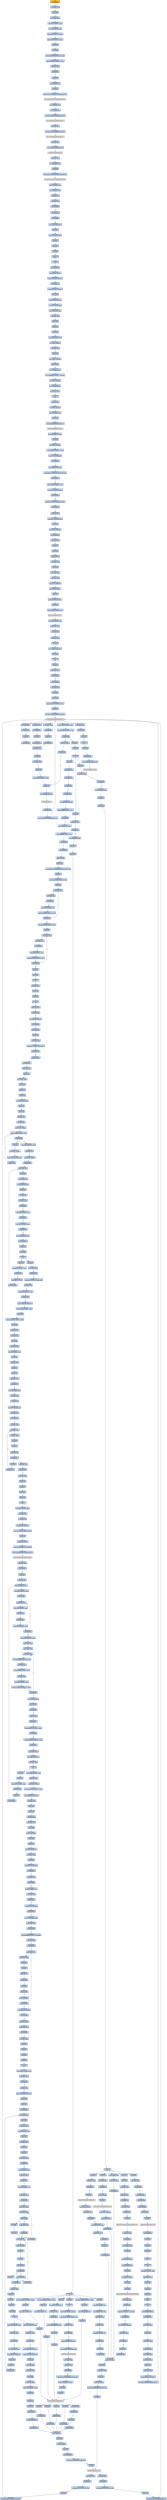digraph G {
node[shape=rectangle,style=filled,fillcolor=lightsteelblue,color=lightsteelblue]
bgcolor="transparent"
a0x00404de7call_0x0040803c[label="start\ncall 0x0040803c",color="lightgrey",fillcolor="orange"];
a0x0040803cmovl_edi_edi[label="0x0040803c\nmovl %edi, %edi"];
a0x0040803epushl_ebp[label="0x0040803e\npushl %ebp"];
a0x0040803fmovl_esp_ebp[label="0x0040803f\nmovl %esp, %ebp"];
a0x00408041subl_0x10UINT8_esp[label="0x00408041\nsubl $0x10<UINT8>, %esp"];
a0x00408044movl_0x00476200_eax[label="0x00408044\nmovl 0x00476200, %eax"];
a0x00408049andl_0x0UINT8__8ebp_[label="0x00408049\nandl $0x0<UINT8>, -8(%ebp)"];
a0x0040804dandl_0x0UINT8__4ebp_[label="0x0040804d\nandl $0x0<UINT8>, -4(%ebp)"];
a0x00408051pushl_ebx[label="0x00408051\npushl %ebx"];
a0x00408052pushl_edi[label="0x00408052\npushl %edi"];
a0x00408053movl_0xbb40e64eUINT32_edi[label="0x00408053\nmovl $0xbb40e64e<UINT32>, %edi"];
a0x00408058movl_0xffff0000UINT32_ebx[label="0x00408058\nmovl $0xffff0000<UINT32>, %ebx"];
a0x0040805dcmpl_edi_eax[label="0x0040805d\ncmpl %edi, %eax"];
a0x0040805fje_0x0040806e[label="0x0040805f\nje 0x0040806e"];
a0x0040806epushl_esi[label="0x0040806e\npushl %esi"];
a0x0040806fleal__8ebp__eax[label="0x0040806f\nleal -8(%ebp), %eax"];
a0x00408072pushl_eax[label="0x00408072\npushl %eax"];
a0x00408073call_GetSystemTimeAsFileTime_kernel32_dll[label="0x00408073\ncall GetSystemTimeAsFileTime@kernel32.dll"];
GetSystemTimeAsFileTime_kernel32_dll[label="GetSystemTimeAsFileTime@kernel32.dll",color="lightgrey",fillcolor="lightgrey"];
a0x00408079movl__4ebp__esi[label="0x00408079\nmovl -4(%ebp), %esi"];
a0x0040807cxorl__8ebp__esi[label="0x0040807c\nxorl -8(%ebp), %esi"];
a0x0040807fcall_GetCurrentProcessId_kernel32_dll[label="0x0040807f\ncall GetCurrentProcessId@kernel32.dll"];
GetCurrentProcessId_kernel32_dll[label="GetCurrentProcessId@kernel32.dll",color="lightgrey",fillcolor="lightgrey"];
a0x00408085xorl_eax_esi[label="0x00408085\nxorl %eax, %esi"];
a0x00408087call_GetCurrentThreadId_kernel32_dll[label="0x00408087\ncall GetCurrentThreadId@kernel32.dll"];
GetCurrentThreadId_kernel32_dll[label="GetCurrentThreadId@kernel32.dll",color="lightgrey",fillcolor="lightgrey"];
a0x0040808dxorl_eax_esi[label="0x0040808d\nxorl %eax, %esi"];
a0x0040808fcall_GetTickCount_kernel32_dll[label="0x0040808f\ncall GetTickCount@kernel32.dll"];
GetTickCount_kernel32_dll[label="GetTickCount@kernel32.dll",color="lightgrey",fillcolor="lightgrey"];
a0x00408095xorl_eax_esi[label="0x00408095\nxorl %eax, %esi"];
a0x00408097leal__16ebp__eax[label="0x00408097\nleal -16(%ebp), %eax"];
a0x0040809apushl_eax[label="0x0040809a\npushl %eax"];
a0x0040809bcall_QueryPerformanceCounter_kernel32_dll[label="0x0040809b\ncall QueryPerformanceCounter@kernel32.dll"];
QueryPerformanceCounter_kernel32_dll[label="QueryPerformanceCounter@kernel32.dll",color="lightgrey",fillcolor="lightgrey"];
a0x004080a1movl__12ebp__eax[label="0x004080a1\nmovl -12(%ebp), %eax"];
a0x004080a4xorl__16ebp__eax[label="0x004080a4\nxorl -16(%ebp), %eax"];
a0x004080a7xorl_eax_esi[label="0x004080a7\nxorl %eax, %esi"];
a0x004080a9cmpl_edi_esi[label="0x004080a9\ncmpl %edi, %esi"];
a0x004080abjne_0x004080b4[label="0x004080ab\njne 0x004080b4"];
a0x004080b4testl_esi_ebx[label="0x004080b4\ntestl %esi, %ebx"];
a0x004080b6jne_0x004080bf[label="0x004080b6\njne 0x004080bf"];
a0x004080bfmovl_esi_0x00476200[label="0x004080bf\nmovl %esi, 0x00476200"];
a0x004080c5notl_esi[label="0x004080c5\nnotl %esi"];
a0x004080c7movl_esi_0x00476204[label="0x004080c7\nmovl %esi, 0x00476204"];
a0x004080cdpopl_esi[label="0x004080cd\npopl %esi"];
a0x004080cepopl_edi[label="0x004080ce\npopl %edi"];
a0x004080cfpopl_ebx[label="0x004080cf\npopl %ebx"];
a0x004080d0leave_[label="0x004080d0\nleave "];
a0x004080d1ret[label="0x004080d1\nret"];
a0x00404decjmp_0x00404c69[label="0x00404dec\njmp 0x00404c69"];
a0x00404c69pushl_0x58UINT8[label="0x00404c69\npushl $0x58<UINT8>"];
a0x00404c6bpushl_0x474b48UINT32[label="0x00404c6b\npushl $0x474b48<UINT32>"];
a0x00404c70call_0x00407e54[label="0x00404c70\ncall 0x00407e54"];
a0x00407e54pushl_0x407eb0UINT32[label="0x00407e54\npushl $0x407eb0<UINT32>"];
a0x00407e59pushl_fs_0[label="0x00407e59\npushl %fs:0"];
a0x00407e60movl_0x10esp__eax[label="0x00407e60\nmovl 0x10(%esp), %eax"];
a0x00407e64movl_ebp_0x10esp_[label="0x00407e64\nmovl %ebp, 0x10(%esp)"];
a0x00407e68leal_0x10esp__ebp[label="0x00407e68\nleal 0x10(%esp), %ebp"];
a0x00407e6csubl_eax_esp[label="0x00407e6c\nsubl %eax, %esp"];
a0x00407e6epushl_ebx[label="0x00407e6e\npushl %ebx"];
a0x00407e6fpushl_esi[label="0x00407e6f\npushl %esi"];
a0x00407e70pushl_edi[label="0x00407e70\npushl %edi"];
a0x00407e71movl_0x00476200_eax[label="0x00407e71\nmovl 0x00476200, %eax"];
a0x00407e76xorl_eax__4ebp_[label="0x00407e76\nxorl %eax, -4(%ebp)"];
a0x00407e79xorl_ebp_eax[label="0x00407e79\nxorl %ebp, %eax"];
a0x00407e7bpushl_eax[label="0x00407e7b\npushl %eax"];
a0x00407e7cmovl_esp__24ebp_[label="0x00407e7c\nmovl %esp, -24(%ebp)"];
a0x00407e7fpushl__8ebp_[label="0x00407e7f\npushl -8(%ebp)"];
a0x00407e82movl__4ebp__eax[label="0x00407e82\nmovl -4(%ebp), %eax"];
a0x00407e85movl_0xfffffffeUINT32__4ebp_[label="0x00407e85\nmovl $0xfffffffe<UINT32>, -4(%ebp)"];
a0x00407e8cmovl_eax__8ebp_[label="0x00407e8c\nmovl %eax, -8(%ebp)"];
a0x00407e8fleal__16ebp__eax[label="0x00407e8f\nleal -16(%ebp), %eax"];
a0x00407e92movl_eax_fs_0[label="0x00407e92\nmovl %eax, %fs:0"];
a0x00407e98ret[label="0x00407e98\nret"];
a0x00404c75xorl_esi_esi[label="0x00404c75\nxorl %esi, %esi"];
a0x00404c77movl_esi__4ebp_[label="0x00404c77\nmovl %esi, -4(%ebp)"];
a0x00404c7aleal__104ebp__eax[label="0x00404c7a\nleal -104(%ebp), %eax"];
a0x00404c7dpushl_eax[label="0x00404c7d\npushl %eax"];
a0x00404c7ecall_GetStartupInfoA_kernel32_dll[label="0x00404c7e\ncall GetStartupInfoA@kernel32.dll"];
GetStartupInfoA_kernel32_dll[label="GetStartupInfoA@kernel32.dll",color="lightgrey",fillcolor="lightgrey"];
a0x00404c84pushl_0xfffffffeUINT8[label="0x00404c84\npushl $0xfffffffe<UINT8>"];
a0x00404c86popl_edi[label="0x00404c86\npopl %edi"];
a0x00404c87movl_edi__4ebp_[label="0x00404c87\nmovl %edi, -4(%ebp)"];
a0x00404c8amovl_0x5a4dUINT32_eax[label="0x00404c8a\nmovl $0x5a4d<UINT32>, %eax"];
a0x00404c8fcmpw_ax_0x00400000[label="0x00404c8f\ncmpw %ax, 0x00400000"];
a0x00404c96jne_0x00404cd0[label="0x00404c96\njne 0x00404cd0"];
a0x00404c98movl_0x0040003c_eax[label="0x00404c98\nmovl 0x0040003c, %eax"];
a0x00404c9dcmpl_0x4550UINT32_0x400000eax_[label="0x00404c9d\ncmpl $0x4550<UINT32>, 0x400000(%eax)"];
a0x00404ca7jne_0x00404cd0[label="0x00404ca7\njne 0x00404cd0"];
a0x00404ca9movl_0x10bUINT32_ecx[label="0x00404ca9\nmovl $0x10b<UINT32>, %ecx"];
a0x00404caecmpw_cx_0x400018eax_[label="0x00404cae\ncmpw %cx, 0x400018(%eax)"];
a0x00404cb5jne_0x00404cd0[label="0x00404cb5\njne 0x00404cd0"];
a0x00404cb7cmpl_0xeUINT8_0x400074eax_[label="0x00404cb7\ncmpl $0xe<UINT8>, 0x400074(%eax)"];
a0x00404cbejbe_0x00404cd0[label="0x00404cbe\njbe 0x00404cd0"];
a0x00404cc0xorl_ecx_ecx[label="0x00404cc0\nxorl %ecx, %ecx"];
a0x00404cc2cmpl_esi_0x4000e8eax_[label="0x00404cc2\ncmpl %esi, 0x4000e8(%eax)"];
a0x00404cc8setne_cl[label="0x00404cc8\nsetne %cl"];
a0x00404ccbmovl_ecx__28ebp_[label="0x00404ccb\nmovl %ecx, -28(%ebp)"];
a0x00404ccejmp_0x00404cd3[label="0x00404cce\njmp 0x00404cd3"];
a0x00404cd3xorl_ebx_ebx[label="0x00404cd3\nxorl %ebx, %ebx"];
a0x00404cd5incl_ebx[label="0x00404cd5\nincl %ebx"];
a0x00404cd6pushl_ebx[label="0x00404cd6\npushl %ebx"];
a0x00404cd7call_0x00407e23[label="0x00404cd7\ncall 0x00407e23"];
a0x00407e23movl_edi_edi[label="0x00407e23\nmovl %edi, %edi"];
a0x00407e25pushl_ebp[label="0x00407e25\npushl %ebp"];
a0x00407e26movl_esp_ebp[label="0x00407e26\nmovl %esp, %ebp"];
a0x00407e28xorl_eax_eax[label="0x00407e28\nxorl %eax, %eax"];
a0x00407e2acmpl_eax_0x8ebp_[label="0x00407e2a\ncmpl %eax, 0x8(%ebp)"];
a0x00407e2dpushl_0x0UINT8[label="0x00407e2d\npushl $0x0<UINT8>"];
a0x00407e2fsete_al[label="0x00407e2f\nsete %al"];
a0x00407e32pushl_0x1000UINT32[label="0x00407e32\npushl $0x1000<UINT32>"];
a0x00407e37pushl_eax[label="0x00407e37\npushl %eax"];
a0x00407e38call_HeapCreate_kernel32_dll[label="0x00407e38\ncall HeapCreate@kernel32.dll"];
HeapCreate_kernel32_dll[label="HeapCreate@kernel32.dll",color="lightgrey",fillcolor="lightgrey"];
a0x00407e3emovl_eax_0x00477234[label="0x00407e3e\nmovl %eax, 0x00477234"];
a0x00407e43testl_eax_eax[label="0x00407e43\ntestl %eax, %eax"];
a0x00407e45jne_0x00407e49[label="0x00407e45\njne 0x00407e49"];
a0x00407e49xorl_eax_eax[label="0x00407e49\nxorl %eax, %eax"];
a0x00407e4bincl_eax[label="0x00407e4b\nincl %eax"];
a0x00407e4cmovl_eax_0x0047781c[label="0x00407e4c\nmovl %eax, 0x0047781c"];
a0x00407e51popl_ebp[label="0x00407e51\npopl %ebp"];
a0x00407e52ret[label="0x00407e52\nret"];
a0x00404cdcpopl_ecx[label="0x00404cdc\npopl %ecx"];
a0x00404cddtestl_eax_eax[label="0x00404cdd\ntestl %eax, %eax"];
a0x00404cdfjne_0x00404ce9[label="0x00404cdf\njne 0x00404ce9"];
a0x00404ce9call_0x00405dba[label="0x00404ce9\ncall 0x00405dba"];
a0x00405dbamovl_edi_edi[label="0x00405dba\nmovl %edi, %edi"];
a0x00405dbcpushl_esi[label="0x00405dbc\npushl %esi"];
a0x00405dbdpushl_edi[label="0x00405dbd\npushl %edi"];
a0x00405dbemovl_0x40c1d8UINT32_esi[label="0x00405dbe\nmovl $0x40c1d8<UINT32>, %esi"];
a0x00405dc3pushl_esi[label="0x00405dc3\npushl %esi"];
a0x00405dc4call_GetModuleHandleW_kernel32_dll[label="0x00405dc4\ncall GetModuleHandleW@kernel32.dll"];
GetModuleHandleW_kernel32_dll[label="GetModuleHandleW@kernel32.dll",color="lightgrey",fillcolor="lightgrey"];
a0x00405dcatestl_eax_eax[label="0x00405dca\ntestl %eax, %eax"];
a0x00405dccjne_0x00405dd5[label="0x00405dcc\njne 0x00405dd5"];
a0x00405dcepushl_esi[label="0x00405dce\npushl %esi"];
a0x00405dcfcall_0x0040703d[label="0x00405dcf\ncall 0x0040703d"];
a0x0040703dmovl_edi_edi[label="0x0040703d\nmovl %edi, %edi"];
a0x0040703fpushl_ebp[label="0x0040703f\npushl %ebp"];
a0x00407040movl_esp_ebp[label="0x00407040\nmovl %esp, %ebp"];
a0x00407042pushl_edi[label="0x00407042\npushl %edi"];
a0x00407043movl_0x3e8UINT32_edi[label="0x00407043\nmovl $0x3e8<UINT32>, %edi"];
a0x00407048pushl_edi[label="0x00407048\npushl %edi"];
a0x00407049call_Sleep_kernel32_dll[label="0x00407049\ncall Sleep@kernel32.dll"];
Sleep_kernel32_dll[label="Sleep@kernel32.dll",color="lightgrey",fillcolor="lightgrey"];
a0x0040704fpushl_0x8ebp_[label="0x0040704f\npushl 0x8(%ebp)"];
a0x00407052call_GetModuleHandleW_kernel32_dll[label="0x00407052\ncall GetModuleHandleW@kernel32.dll"];
a0x00407058addl_0x3e8UINT32_edi[label="0x00407058\naddl $0x3e8<UINT32>, %edi"];
a0x0040705ecmpl_0xea60UINT32_edi[label="0x0040705e\ncmpl $0xea60<UINT32>, %edi"];
a0x00407064ja_0x0040706a[label="0x00407064\nja 0x0040706a"];
a0x00407066testl_eax_eax[label="0x00407066\ntestl %eax, %eax"];
a0x00407068je_0x00407048[label="0x00407068\nje 0x00407048"];
a0x0040706apopl_edi[label="0x0040706a\npopl %edi"];
a0x0040706bpopl_ebp[label="0x0040706b\npopl %ebp"];
a0x0040706cret[label="0x0040706c\nret"];
a0x00405dd4popl_ecx[label="0x00405dd4\npopl %ecx"];
a0x00405dd5movl_eax_edi[label="0x00405dd5\nmovl %eax, %edi"];
a0x00405dd7testl_edi_edi[label="0x00405dd7\ntestl %edi, %edi"];
a0x00405dd9je_0x00405f3d[label="0x00405dd9\nje 0x00405f3d"];
a0x00405f3dcall_0x00405ad4[label="0x00405f3d\ncall 0x00405ad4"];
a0x00405ad4movl_0x00476210_eax[label="0x00405ad4\nmovl 0x00476210, %eax"];
a0x00405ad9cmpl_0xffffffffUINT8_eax[label="0x00405ad9\ncmpl $0xffffffff<UINT8>, %eax"];
a0x00405adcje_0x00405af4[label="0x00405adc\nje 0x00405af4"];
a0x00405af4movl_0x00476214_eax[label="0x00405af4\nmovl 0x00476214, %eax"];
a0x00405af9cmpl_0xffffffffUINT8_eax[label="0x00405af9\ncmpl $0xffffffff<UINT8>, %eax"];
a0x00405afcje_0x00405b0c[label="0x00405afc\nje 0x00405b0c"];
a0x00405b0cjmp_0x004091e6[label="0x00405b0c\njmp 0x004091e6"];
a0x004091e6movl_edi_edi[label="0x004091e6\nmovl %edi, %edi"];
a0x004091e8pushl_ebx[label="0x004091e8\npushl %ebx"];
a0x004091e9movl_DeleteCriticalSection_kernel32_dll_ebx[label="0x004091e9\nmovl DeleteCriticalSection@kernel32.dll, %ebx"];
a0x004091efpushl_esi[label="0x004091ef\npushl %esi"];
a0x004091f0movl_0x476980UINT32_esi[label="0x004091f0\nmovl $0x476980<UINT32>, %esi"];
a0x004091f5pushl_edi[label="0x004091f5\npushl %edi"];
a0x004091f6movl_esi__edi[label="0x004091f6\nmovl (%esi), %edi"];
a0x004091f8testl_edi_edi[label="0x004091f8\ntestl %edi, %edi"];
a0x004091faje_0x0040920f[label="0x004091fa\nje 0x0040920f"];
a0x0040920faddl_0x8UINT8_esi[label="0x0040920f\naddl $0x8<UINT8>, %esi"];
a0x00409212cmpl_0x476aa0UINT32_esi[label="0x00409212\ncmpl $0x476aa0<UINT32>, %esi"];
a0x00409218jl_0x004091f6[label="0x00409218\njl 0x004091f6"];
a0x0040921amovl_0x476980UINT32_esi[label="0x0040921a\nmovl $0x476980<UINT32>, %esi"];
a0x0040921fpopl_edi[label="0x0040921f\npopl %edi"];
a0x00409220movl_esi__eax[label="0x00409220\nmovl (%esi), %eax"];
a0x00409222testl_eax_eax[label="0x00409222\ntestl %eax, %eax"];
a0x00409224je_0x0040922f[label="0x00409224\nje 0x0040922f"];
a0x0040922faddl_0x8UINT8_esi[label="0x0040922f\naddl $0x8<UINT8>, %esi"];
a0x00409232cmpl_0x476aa0UINT32_esi[label="0x00409232\ncmpl $0x476aa0<UINT32>, %esi"];
a0x00409238jl_0x00409220[label="0x00409238\njl 0x00409220"];
a0x0040923apopl_esi[label="0x0040923a\npopl %esi"];
a0x0040923bpopl_ebx[label="0x0040923b\npopl %ebx"];
a0x0040923cret[label="0x0040923c\nret"];
a0x00405f42xorl_eax_eax[label="0x00405f42\nxorl %eax, %eax"];
a0x00405f44popl_edi[label="0x00405f44\npopl %edi"];
a0x00405f45popl_esi[label="0x00405f45\npopl %esi"];
a0x00405f46ret[label="0x00405f46\nret"];
a0x00404ceetestl_eax_eax[label="0x00404cee\ntestl %eax, %eax"];
a0x00404cf0jne_0x00404cfa[label="0x00404cf0\njne 0x00404cfa"];
a0x00404cf2pushl_0x10UINT8[label="0x00404cf2\npushl $0x10<UINT8>"];
a0x00404cf4call_0x00404c40[label="0x00404cf4\ncall 0x00404c40"];
a0x00404c40movl_edi_edi[label="0x00404c40\nmovl %edi, %edi"];
a0x00404c42pushl_ebp[label="0x00404c42\npushl %ebp"];
a0x00404c43movl_esp_ebp[label="0x00404c43\nmovl %esp, %ebp"];
a0x00404c45cmpl_0x1UINT8_0x00476d7c[label="0x00404c45\ncmpl $0x1<UINT8>, 0x00476d7c"];
a0x00404c4cjne_0x00404c53[label="0x00404c4c\njne 0x00404c53"];
a0x00404c53pushl_0x8ebp_[label="0x00404c53\npushl 0x8(%ebp)"];
a0x00404c56call_0x00407375[label="0x00404c56\ncall 0x00407375"];
a0x00407375movl_edi_edi[label="0x00407375\nmovl %edi, %edi"];
a0x00407377pushl_ebp[label="0x00407377\npushl %ebp"];
a0x00407378movl_esp_ebp[label="0x00407378\nmovl %esp, %ebp"];
a0x0040737apushl_ecx[label="0x0040737a\npushl %ecx"];
a0x0040737bpushl_ecx[label="0x0040737b\npushl %ecx"];
a0x0040737cpushl_ebx[label="0x0040737c\npushl %ebx"];
a0x0040737dmovl_0x8ebp__ebx[label="0x0040737d\nmovl 0x8(%ebp), %ebx"];
a0x00407380pushl_esi[label="0x00407380\npushl %esi"];
a0x00407381pushl_edi[label="0x00407381\npushl %edi"];
a0x00407382xorl_esi_esi[label="0x00407382\nxorl %esi, %esi"];
a0x00407384xorl_edi_edi[label="0x00407384\nxorl %edi, %edi"];
a0x00407386movl_edi__4ebp_[label="0x00407386\nmovl %edi, -4(%ebp)"];
a0x00407389cmpl_0x476848edi8__ebx[label="0x00407389\ncmpl 0x476848(,%edi,8), %ebx"];
a0x00407390je_0x0040739b[label="0x00407390\nje 0x0040739b"];
a0x00407392incl_edi[label="0x00407392\nincl %edi"];
a0x00407393movl_edi__4ebp_[label="0x00407393\nmovl %edi, -4(%ebp)"];
a0x00407396cmpl_0x17UINT8_edi[label="0x00407396\ncmpl $0x17<UINT8>, %edi"];
a0x00407399jb_0x00407389[label="0x00407399\njb 0x00407389"];
a0x0040739bcmpl_0x17UINT8_edi[label="0x0040739b\ncmpl $0x17<UINT8>, %edi"];
a0x0040739ejae_0x0040751b[label="0x0040739e\njae 0x0040751b"];
a0x004073a4pushl_0x3UINT8[label="0x004073a4\npushl $0x3<UINT8>"];
a0x004073a6call_0x0040b1a5[label="0x004073a6\ncall 0x0040b1a5"];
a0x0040b1a5movl_edi_edi[label="0x0040b1a5\nmovl %edi, %edi"];
a0x0040b1a7pushl_ebp[label="0x0040b1a7\npushl %ebp"];
a0x0040b1a8movl_esp_ebp[label="0x0040b1a8\nmovl %esp, %ebp"];
a0x0040b1aamovl_0x8ebp__ecx[label="0x0040b1aa\nmovl 0x8(%ebp), %ecx"];
a0x0040b1adpushl_esi[label="0x0040b1ad\npushl %esi"];
a0x0040b1aexorl_esi_esi[label="0x0040b1ae\nxorl %esi, %esi"];
a0x0040b1b0cmpl_esi_ecx[label="0x0040b1b0\ncmpl %esi, %ecx"];
a0x0040b1b2jl_0x0040b1d2[label="0x0040b1b2\njl 0x0040b1d2"];
a0x0040b1b4cmpl_0x2UINT8_ecx[label="0x0040b1b4\ncmpl $0x2<UINT8>, %ecx"];
a0x0040b1b7jle_0x0040b1c5[label="0x0040b1b7\njle 0x0040b1c5"];
a0x0040b1b9cmpl_0x3UINT8_ecx[label="0x0040b1b9\ncmpl $0x3<UINT8>, %ecx"];
a0x0040b1bcjne_0x0040b1d2[label="0x0040b1bc\njne 0x0040b1d2"];
a0x0040b1bemovl_0x00476d7c_eax[label="0x0040b1be\nmovl 0x00476d7c, %eax"];
a0x0040b1c3jmp_0x0040b1ed[label="0x0040b1c3\njmp 0x0040b1ed"];
a0x0040b1edpopl_esi[label="0x0040b1ed\npopl %esi"];
a0x0040b1eepopl_ebp[label="0x0040b1ee\npopl %ebp"];
a0x0040b1efret[label="0x0040b1ef\nret"];
a0x004073abpopl_ecx[label="0x004073ab\npopl %ecx"];
a0x004073accmpl_0x1UINT8_eax[label="0x004073ac\ncmpl $0x1<UINT8>, %eax"];
a0x004073afje_0x004074e9[label="0x004073af\nje 0x004074e9"];
a0x004073b5pushl_0x3UINT8[label="0x004073b5\npushl $0x3<UINT8>"];
a0x004073b7call_0x0040b1a5[label="0x004073b7\ncall 0x0040b1a5"];
a0x004073bcpopl_ecx[label="0x004073bc\npopl %ecx"];
a0x004073bdtestl_eax_eax[label="0x004073bd\ntestl %eax, %eax"];
a0x004073bfjne_0x004073ce[label="0x004073bf\njne 0x004073ce"];
a0x004073c1cmpl_0x1UINT8_0x00476088[label="0x004073c1\ncmpl $0x1<UINT8>, 0x00476088"];
a0x004073c8je_0x004074e9[label="0x004073c8\nje 0x004074e9"];
a0x004073cecmpl_0xfcUINT32_ebx[label="0x004073ce\ncmpl $0xfc<UINT32>, %ebx"];
a0x004073d4je_0x0040751b[label="0x004073d4\nje 0x0040751b"];
a0x004073dapushl_0x40c880UINT32[label="0x004073da\npushl $0x40c880<UINT32>"];
a0x004073dfmovl_0x314UINT32_ebx[label="0x004073df\nmovl $0x314<UINT32>, %ebx"];
a0x004073e4pushl_ebx[label="0x004073e4\npushl %ebx"];
a0x004073e5movl_0x476e10UINT32_edi[label="0x004073e5\nmovl $0x476e10<UINT32>, %edi"];
a0x004073eapushl_edi[label="0x004073ea\npushl %edi"];
a0x004073ebcall_0x0040570a[label="0x004073eb\ncall 0x0040570a"];
a0x0040570amovl_edi_edi[label="0x0040570a\nmovl %edi, %edi"];
a0x0040570cpushl_ebp[label="0x0040570c\npushl %ebp"];
a0x0040570dmovl_esp_ebp[label="0x0040570d\nmovl %esp, %ebp"];
a0x0040570fmovl_0x8ebp__ecx[label="0x0040570f\nmovl 0x8(%ebp), %ecx"];
a0x00405712pushl_ebx[label="0x00405712\npushl %ebx"];
a0x00405713xorl_ebx_ebx[label="0x00405713\nxorl %ebx, %ebx"];
a0x00405715pushl_esi[label="0x00405715\npushl %esi"];
a0x00405716pushl_edi[label="0x00405716\npushl %edi"];
a0x00405717cmpl_ebx_ecx[label="0x00405717\ncmpl %ebx, %ecx"];
a0x00405719je_0x00405722[label="0x00405719\nje 0x00405722"];
a0x0040571bmovl_0xcebp__edi[label="0x0040571b\nmovl 0xc(%ebp), %edi"];
a0x0040571ecmpl_ebx_edi[label="0x0040571e\ncmpl %ebx, %edi"];
a0x00405720ja_0x0040573d[label="0x00405720\nja 0x0040573d"];
a0x0040573dmovl_0x10ebp__esi[label="0x0040573d\nmovl 0x10(%ebp), %esi"];
a0x00405740cmpl_ebx_esi[label="0x00405740\ncmpl %ebx, %esi"];
a0x00405742jne_0x00405748[label="0x00405742\njne 0x00405748"];
a0x00405748movl_ecx_edx[label="0x00405748\nmovl %ecx, %edx"];
a0x0040574amovb_esi__al[label="0x0040574a\nmovb (%esi), %al"];
a0x0040574cmovb_al_edx_[label="0x0040574c\nmovb %al, (%edx)"];
a0x0040574eincl_edx[label="0x0040574e\nincl %edx"];
a0x0040574fincl_esi[label="0x0040574f\nincl %esi"];
a0x00405750cmpb_bl_al[label="0x00405750\ncmpb %bl, %al"];
a0x00405752je_0x00405757[label="0x00405752\nje 0x00405757"];
a0x00405754decl_edi[label="0x00405754\ndecl %edi"];
a0x00405755jne_0x0040574a[label="0x00405755\njne 0x0040574a"];
a0x00405757cmpl_ebx_edi[label="0x00405757\ncmpl %ebx, %edi"];
a0x00405759jne_0x0040576b[label="0x00405759\njne 0x0040576b"];
a0x0040576bxorl_eax_eax[label="0x0040576b\nxorl %eax, %eax"];
a0x0040576dpopl_edi[label="0x0040576d\npopl %edi"];
a0x0040576epopl_esi[label="0x0040576e\npopl %esi"];
a0x0040576fpopl_ebx[label="0x0040576f\npopl %ebx"];
a0x00405770popl_ebp[label="0x00405770\npopl %ebp"];
a0x00405771ret[label="0x00405771\nret"];
a0x004073f0addl_0xcUINT8_esp[label="0x004073f0\naddl $0xc<UINT8>, %esp"];
a0x004073f3testl_eax_eax[label="0x004073f3\ntestl %eax, %eax"];
a0x004073f5je_0x00407404[label="0x004073f5\nje 0x00407404"];
a0x00407404pushl_0x104UINT32[label="0x00407404\npushl $0x104<UINT32>"];
a0x00407409movl_0x476e29UINT32_esi[label="0x00407409\nmovl $0x476e29<UINT32>, %esi"];
a0x0040740epushl_esi[label="0x0040740e\npushl %esi"];
a0x0040740fpushl_0x0UINT8[label="0x0040740f\npushl $0x0<UINT8>"];
a0x00407411movb_0x0UINT8_0x00476f2d[label="0x00407411\nmovb $0x0<UINT8>, 0x00476f2d"];
a0x00407418call_GetModuleFileNameA_kernel32_dll[label="0x00407418\ncall GetModuleFileNameA@kernel32.dll"];
GetModuleFileNameA_kernel32_dll[label="GetModuleFileNameA@kernel32.dll",color="lightgrey",fillcolor="lightgrey"];
a0x0040741etestl_eax_eax[label="0x0040741e\ntestl %eax, %eax"];
a0x00407420jne_0x00407448[label="0x00407420\njne 0x00407448"];
a0x00407448pushl_esi[label="0x00407448\npushl %esi"];
a0x00407449call_0x00404e00[label="0x00407449\ncall 0x00404e00"];
a0x00404e00movl_0x4esp__ecx[label="0x00404e00\nmovl 0x4(%esp), %ecx"];
a0x00404e04testl_0x3UINT32_ecx[label="0x00404e04\ntestl $0x3<UINT32>, %ecx"];
a0x00404e0aje_0x00404e30[label="0x00404e0a\nje 0x00404e30"];
a0x00404e0cmovb_ecx__al[label="0x00404e0c\nmovb (%ecx), %al"];
a0x00404e0eaddl_0x1UINT8_ecx[label="0x00404e0e\naddl $0x1<UINT8>, %ecx"];
a0x00404e11testb_al_al[label="0x00404e11\ntestb %al, %al"];
a0x00404e13je_0x00404e63[label="0x00404e13\nje 0x00404e63"];
a0x00404e15testl_0x3UINT32_ecx[label="0x00404e15\ntestl $0x3<UINT32>, %ecx"];
a0x00404e1bjne_0x00404e0c[label="0x00404e1b\njne 0x00404e0c"];
a0x00404e1daddl_0x0UINT32_eax[label="0x00404e1d\naddl $0x0<UINT32>, %eax"];
a0x00404e22leal_esp__esp[label="0x00404e22\nleal (%esp), %esp"];
a0x00404e29leal_esp__esp[label="0x00404e29\nleal (%esp), %esp"];
a0x00404e30movl_ecx__eax[label="0x00404e30\nmovl (%ecx), %eax"];
a0x00404e32movl_0x7efefeffUINT32_edx[label="0x00404e32\nmovl $0x7efefeff<UINT32>, %edx"];
a0x00404e37addl_eax_edx[label="0x00404e37\naddl %eax, %edx"];
a0x00404e39xorl_0xffffffffUINT8_eax[label="0x00404e39\nxorl $0xffffffff<UINT8>, %eax"];
a0x00404e3cxorl_edx_eax[label="0x00404e3c\nxorl %edx, %eax"];
a0x00404e3eaddl_0x4UINT8_ecx[label="0x00404e3e\naddl $0x4<UINT8>, %ecx"];
a0x00404e41testl_0x81010100UINT32_eax[label="0x00404e41\ntestl $0x81010100<UINT32>, %eax"];
a0x00404e46je_0x00404e30[label="0x00404e46\nje 0x00404e30"];
a0x00404e48movl__4ecx__eax[label="0x00404e48\nmovl -4(%ecx), %eax"];
a0x00404e4btestb_al_al[label="0x00404e4b\ntestb %al, %al"];
a0x00404e4dje_0x00404e81[label="0x00404e4d\nje 0x00404e81"];
a0x00404e4ftestb_ah_ah[label="0x00404e4f\ntestb %ah, %ah"];
a0x00404e51je_0x00404e77[label="0x00404e51\nje 0x00404e77"];
a0x00404e53testl_0xff0000UINT32_eax[label="0x00404e53\ntestl $0xff0000<UINT32>, %eax"];
a0x00404e58je_0x00404e6d[label="0x00404e58\nje 0x00404e6d"];
a0x00404e5atestl_0xff000000UINT32_eax[label="0x00404e5a\ntestl $0xff000000<UINT32>, %eax"];
a0x00404e5fje_0x00404e63[label="0x00404e5f\nje 0x00404e63"];
a0x00404e63leal__1ecx__eax[label="0x00404e63\nleal -1(%ecx), %eax"];
a0x00404e66movl_0x4esp__ecx[label="0x00404e66\nmovl 0x4(%esp), %ecx"];
a0x00404e6asubl_ecx_eax[label="0x00404e6a\nsubl %ecx, %eax"];
a0x00404e6cret[label="0x00404e6c\nret"];
a0x0040744eincl_eax[label="0x0040744e\nincl %eax"];
a0x0040744fpopl_ecx[label="0x0040744f\npopl %ecx"];
a0x00407450cmpl_0x3cUINT8_eax[label="0x00407450\ncmpl $0x3c<UINT8>, %eax"];
a0x00407453jbe_0x0040748d[label="0x00407453\njbe 0x0040748d"];
a0x00407455pushl_esi[label="0x00407455\npushl %esi"];
a0x00407456call_0x00404e00[label="0x00407456\ncall 0x00404e00"];
a0x0040745bsubl_0x3bUINT8_esi[label="0x0040745b\nsubl $0x3b<UINT8>, %esi"];
a0x0040745eaddl_esi_eax[label="0x0040745e\naddl %esi, %eax"];
a0x00407460pushl_0x3UINT8[label="0x00407460\npushl $0x3<UINT8>"];
a0x00407462movl_0x477124UINT32_ecx[label="0x00407462\nmovl $0x477124<UINT32>, %ecx"];
a0x00407467pushl_0x40c864UINT32[label="0x00407467\npushl $0x40c864<UINT32>"];
a0x0040746csubl_eax_ecx[label="0x0040746c\nsubl %eax, %ecx"];
a0x0040746epushl_ecx[label="0x0040746e\npushl %ecx"];
a0x0040746fpushl_eax[label="0x0040746f\npushl %eax"];
a0x00407470call_0x0040a906[label="0x00407470\ncall 0x0040a906"];
a0x0040a906movl_edi_edi[label="0x0040a906\nmovl %edi, %edi"];
a0x0040a908pushl_ebp[label="0x0040a908\npushl %ebp"];
a0x0040a909movl_esp_ebp[label="0x0040a909\nmovl %esp, %ebp"];
a0x0040a90bpushl_ebx[label="0x0040a90b\npushl %ebx"];
a0x0040a90cpushl_esi[label="0x0040a90c\npushl %esi"];
a0x0040a90dmovl_0x8ebp__esi[label="0x0040a90d\nmovl 0x8(%ebp), %esi"];
a0x0040a910xorl_ebx_ebx[label="0x0040a910\nxorl %ebx, %ebx"];
a0x0040a912pushl_edi[label="0x0040a912\npushl %edi"];
a0x0040a913cmpl_ebx_0x14ebp_[label="0x0040a913\ncmpl %ebx, 0x14(%ebp)"];
a0x0040a916jne_0x0040a928[label="0x0040a916\njne 0x0040a928"];
a0x0040a928cmpl_ebx_esi[label="0x0040a928\ncmpl %ebx, %esi"];
a0x0040a92aje_0x0040a933[label="0x0040a92a\nje 0x0040a933"];
a0x0040a92cmovl_0xcebp__edi[label="0x0040a92c\nmovl 0xc(%ebp), %edi"];
a0x0040a92fcmpl_ebx_edi[label="0x0040a92f\ncmpl %ebx, %edi"];
a0x0040a931ja_0x0040a94e[label="0x0040a931\nja 0x0040a94e"];
a0x0040a94ecmpl_ebx_0x14ebp_[label="0x0040a94e\ncmpl %ebx, 0x14(%ebp)"];
a0x0040a951jne_0x0040a957[label="0x0040a951\njne 0x0040a957"];
a0x0040a957movl_0x10ebp__edx[label="0x0040a957\nmovl 0x10(%ebp), %edx"];
a0x0040a95acmpl_ebx_edx[label="0x0040a95a\ncmpl %ebx, %edx"];
a0x0040a95cjne_0x0040a962[label="0x0040a95c\njne 0x0040a962"];
a0x0040a962cmpl_0xffffffffUINT8_0x14ebp_[label="0x0040a962\ncmpl $0xffffffff<UINT8>, 0x14(%ebp)"];
a0x0040a966movl_esi_eax[label="0x0040a966\nmovl %esi, %eax"];
a0x0040a968jne_0x0040a979[label="0x0040a968\njne 0x0040a979"];
a0x0040a979movb_edx__cl[label="0x0040a979\nmovb (%edx), %cl"];
a0x0040a97bmovb_cl_eax_[label="0x0040a97b\nmovb %cl, (%eax)"];
a0x0040a97dincl_eax[label="0x0040a97d\nincl %eax"];
a0x0040a97eincl_edx[label="0x0040a97e\nincl %edx"];
a0x0040a97fcmpb_bl_cl[label="0x0040a97f\ncmpb %bl, %cl"];
a0x0040a981je_0x0040a98b[label="0x0040a981\nje 0x0040a98b"];
a0x0040a983decl_edi[label="0x0040a983\ndecl %edi"];
a0x0040a984je_0x0040a98b[label="0x0040a984\nje 0x0040a98b"];
a0x0040a986decl_0x14ebp_[label="0x0040a986\ndecl 0x14(%ebp)"];
a0x0040a989jne_0x0040a979[label="0x0040a989\njne 0x0040a979"];
a0x0040a98bcmpl_ebx_0x14ebp_[label="0x0040a98b\ncmpl %ebx, 0x14(%ebp)"];
a0x0040a98ejne_0x0040a992[label="0x0040a98e\njne 0x0040a992"];
a0x0040a990movb_bl_eax_[label="0x0040a990\nmovb %bl, (%eax)"];
a0x0040a992cmpl_ebx_edi[label="0x0040a992\ncmpl %ebx, %edi"];
a0x0040a994jne_0x0040a921[label="0x0040a994\njne 0x0040a921"];
a0x0040a921xorl_eax_eax[label="0x0040a921\nxorl %eax, %eax"];
a0x0040a923popl_edi[label="0x0040a923\npopl %edi"];
a0x0040a924popl_esi[label="0x0040a924\npopl %esi"];
a0x0040a925popl_ebx[label="0x0040a925\npopl %ebx"];
a0x0040a926popl_ebp[label="0x0040a926\npopl %ebp"];
a0x0040a927ret[label="0x0040a927\nret"];
a0x00407475addl_0x14UINT8_esp[label="0x00407475\naddl $0x14<UINT8>, %esp"];
a0x00407478testl_eax_eax[label="0x00407478\ntestl %eax, %eax"];
a0x0040747aje_0x0040748d[label="0x0040747a\nje 0x0040748d"];
a0x0040748dxorl_esi_esi[label="0x0040748d\nxorl %esi, %esi"];
a0x0040748fpushl_0x40c860UINT32[label="0x0040748f\npushl $0x40c860<UINT32>"];
a0x00407494pushl_ebx[label="0x00407494\npushl %ebx"];
a0x00407495pushl_edi[label="0x00407495\npushl %edi"];
a0x00407496call_0x0040a841[label="0x00407496\ncall 0x0040a841"];
a0x0040a841movl_edi_edi[label="0x0040a841\nmovl %edi, %edi"];
a0x0040a843pushl_ebp[label="0x0040a843\npushl %ebp"];
a0x0040a844movl_esp_ebp[label="0x0040a844\nmovl %esp, %ebp"];
a0x0040a846movl_0x8ebp__eax[label="0x0040a846\nmovl 0x8(%ebp), %eax"];
a0x0040a849pushl_ebx[label="0x0040a849\npushl %ebx"];
a0x0040a84axorl_ebx_ebx[label="0x0040a84a\nxorl %ebx, %ebx"];
a0x0040a84cpushl_esi[label="0x0040a84c\npushl %esi"];
a0x0040a84dpushl_edi[label="0x0040a84d\npushl %edi"];
a0x0040a84ecmpl_ebx_eax[label="0x0040a84e\ncmpl %ebx, %eax"];
a0x0040a850je_0x0040a859[label="0x0040a850\nje 0x0040a859"];
a0x0040a852movl_0xcebp__edi[label="0x0040a852\nmovl 0xc(%ebp), %edi"];
a0x0040a855cmpl_ebx_edi[label="0x0040a855\ncmpl %ebx, %edi"];
a0x0040a857ja_0x0040a874[label="0x0040a857\nja 0x0040a874"];
a0x0040a874movl_0x10ebp__esi[label="0x0040a874\nmovl 0x10(%ebp), %esi"];
a0x0040a877cmpl_ebx_esi[label="0x0040a877\ncmpl %ebx, %esi"];
a0x0040a879jne_0x0040a87f[label="0x0040a879\njne 0x0040a87f"];
a0x0040a87fmovl_eax_edx[label="0x0040a87f\nmovl %eax, %edx"];
a0x0040a881cmpb_bl_edx_[label="0x0040a881\ncmpb %bl, (%edx)"];
a0x0040a883je_0x0040a889[label="0x0040a883\nje 0x0040a889"];
a0x0040a885incl_edx[label="0x0040a885\nincl %edx"];
a0x0040a886decl_edi[label="0x0040a886\ndecl %edi"];
a0x0040a887jne_0x0040a881[label="0x0040a887\njne 0x0040a881"];
a0x0040a889cmpl_ebx_edi[label="0x0040a889\ncmpl %ebx, %edi"];
a0x0040a88bje_0x0040a87b[label="0x0040a88b\nje 0x0040a87b"];
a0x0040a88dmovb_esi__cl[label="0x0040a88d\nmovb (%esi), %cl"];
a0x0040a88fmovb_cl_edx_[label="0x0040a88f\nmovb %cl, (%edx)"];
a0x0040a891incl_edx[label="0x0040a891\nincl %edx"];
a0x0040a892incl_esi[label="0x0040a892\nincl %esi"];
a0x0040a893cmpb_bl_cl[label="0x0040a893\ncmpb %bl, %cl"];
a0x0040a895je_0x0040a89a[label="0x0040a895\nje 0x0040a89a"];
a0x0040a897decl_edi[label="0x0040a897\ndecl %edi"];
a0x0040a898jne_0x0040a88d[label="0x0040a898\njne 0x0040a88d"];
a0x0040a89acmpl_ebx_edi[label="0x0040a89a\ncmpl %ebx, %edi"];
a0x0040a89cjne_0x0040a8ae[label="0x0040a89c\njne 0x0040a8ae"];
a0x0040a8aexorl_eax_eax[label="0x0040a8ae\nxorl %eax, %eax"];
a0x0040a8b0popl_edi[label="0x0040a8b0\npopl %edi"];
a0x0040a8b1popl_esi[label="0x0040a8b1\npopl %esi"];
a0x0040a8b2popl_ebx[label="0x0040a8b2\npopl %ebx"];
a0x0040a8b3popl_ebp[label="0x0040a8b3\npopl %ebp"];
a0x0040a8b4ret[label="0x0040a8b4\nret"];
a0x0040749baddl_0xcUINT8_esp[label="0x0040749b\naddl $0xc<UINT8>, %esp"];
a0x0040749etestl_eax_eax[label="0x0040749e\ntestl %eax, %eax"];
a0x004074a0je_0x004074af[label="0x004074a0\nje 0x004074af"];
a0x004074afmovl__4ebp__eax[label="0x004074af\nmovl -4(%ebp), %eax"];
a0x004074b2pushl_0x47684ceax8_[label="0x004074b2\npushl 0x47684c(,%eax,8)"];
a0x004074b9pushl_ebx[label="0x004074b9\npushl %ebx"];
a0x004074bapushl_edi[label="0x004074ba\npushl %edi"];
a0x004074bbcall_0x0040a841[label="0x004074bb\ncall 0x0040a841"];
a0x004074c0addl_0xcUINT8_esp[label="0x004074c0\naddl $0xc<UINT8>, %esp"];
a0x004074c3testl_eax_eax[label="0x004074c3\ntestl %eax, %eax"];
a0x004074c5je_0x004074d4[label="0x004074c5\nje 0x004074d4"];
a0x004074d4pushl_0x12010UINT32[label="0x004074d4\npushl $0x12010<UINT32>"];
a0x004074d9pushl_0x40c838UINT32[label="0x004074d9\npushl $0x40c838<UINT32>"];
a0x004074depushl_edi[label="0x004074de\npushl %edi"];
a0x004074dfcall_0x0040b03c[label="0x004074df\ncall 0x0040b03c"];
a0x0040b03cmovl_edi_edi[label="0x0040b03c\nmovl %edi, %edi"];
a0x0040b03epushl_ebp[label="0x0040b03e\npushl %ebp"];
a0x0040b03fmovl_esp_ebp[label="0x0040b03f\nmovl %esp, %ebp"];
a0x0040b041subl_0x14UINT8_esp[label="0x0040b041\nsubl $0x14<UINT8>, %esp"];
a0x0040b044pushl_ebx[label="0x0040b044\npushl %ebx"];
a0x0040b045pushl_esi[label="0x0040b045\npushl %esi"];
a0x0040b046pushl_edi[label="0x0040b046\npushl %edi"];
a0x0040b047call_0x00405a1c[label="0x0040b047\ncall 0x00405a1c"];
a0x00405a1cpushl_0x0UINT8[label="0x00405a1c\npushl $0x0<UINT8>"];
a0x00405a1ecall_0x004059aa[label="0x00405a1e\ncall 0x004059aa"];
a0x004059aamovl_edi_edi[label="0x004059aa\nmovl %edi, %edi"];
a0x004059acpushl_ebp[label="0x004059ac\npushl %ebp"];
a0x004059admovl_esp_ebp[label="0x004059ad\nmovl %esp, %ebp"];
a0x004059afpushl_esi[label="0x004059af\npushl %esi"];
a0x004059b0pushl_0x00476214[label="0x004059b0\npushl 0x00476214"];
a0x004059b6movl_TlsGetValue_kernel32_dll_esi[label="0x004059b6\nmovl TlsGetValue@kernel32.dll, %esi"];
a0x004059bccall_esi[label="0x004059bc\ncall %esi"];
TlsGetValue_kernel32_dll[label="TlsGetValue@kernel32.dll",color="lightgrey",fillcolor="lightgrey"];
a0x004059betestl_eax_eax[label="0x004059be\ntestl %eax, %eax"];
a0x004059c0je_0x004059e3[label="0x004059c0\nje 0x004059e3"];
a0x004059e3movl_0x40c1d8UINT32_esi[label="0x004059e3\nmovl $0x40c1d8<UINT32>, %esi"];
a0x004059e8pushl_esi[label="0x004059e8\npushl %esi"];
a0x004059e9call_GetModuleHandleW_kernel32_dll[label="0x004059e9\ncall GetModuleHandleW@kernel32.dll"];
a0x004059eftestl_eax_eax[label="0x004059ef\ntestl %eax, %eax"];
a0x004059f1jne_0x004059fe[label="0x004059f1\njne 0x004059fe"];
a0x004059f3pushl_esi[label="0x004059f3\npushl %esi"];
a0x004059f4call_0x0040703d[label="0x004059f4\ncall 0x0040703d"];
a0x004059f9popl_ecx[label="0x004059f9\npopl %ecx"];
a0x004059fatestl_eax_eax[label="0x004059fa\ntestl %eax, %eax"];
a0x004059fcje_0x00405a16[label="0x004059fc\nje 0x00405a16"];
a0x00405a16movl_0x8ebp__eax[label="0x00405a16\nmovl 0x8(%ebp), %eax"];
a0x00405a19popl_esi[label="0x00405a19\npopl %esi"];
a0x00405a1apopl_ebp[label="0x00405a1a\npopl %ebp"];
a0x00405a1bret[label="0x00405a1b\nret"];
a0x00405a23popl_ecx[label="0x00405a23\npopl %ecx"];
a0x00405a24ret[label="0x00405a24\nret"];
a0x0040b04candl_0x0UINT8__4ebp_[label="0x0040b04c\nandl $0x0<UINT8>, -4(%ebp)"];
a0x0040b050cmpl_0x0UINT8_0x00477734[label="0x0040b050\ncmpl $0x0<UINT8>, 0x00477734"];
a0x0040b057movl_eax_ebx[label="0x0040b057\nmovl %eax, %ebx"];
a0x0040b059jne_0x0040b0ed[label="0x0040b059\njne 0x0040b0ed"];
a0x0040b05fpushl_0x40d9fcUINT32[label="0x0040b05f\npushl $0x40d9fc<UINT32>"];
a0x0040b064call_LoadLibraryA_kernel32_dll[label="0x0040b064\ncall LoadLibraryA@kernel32.dll"];
LoadLibraryA_kernel32_dll[label="LoadLibraryA@kernel32.dll",color="lightgrey",fillcolor="lightgrey"];
a0x0040b06amovl_eax_edi[label="0x0040b06a\nmovl %eax, %edi"];
a0x0040b06ctestl_edi_edi[label="0x0040b06c\ntestl %edi, %edi"];
a0x0040b06eje_0x0040b19e[label="0x0040b06e\nje 0x0040b19e"];
a0x0040b074movl_GetProcAddress_kernel32_dll_esi[label="0x0040b074\nmovl GetProcAddress@kernel32.dll, %esi"];
a0x0040b07apushl_0x40d9f0UINT32[label="0x0040b07a\npushl $0x40d9f0<UINT32>"];
a0x0040b07fpushl_edi[label="0x0040b07f\npushl %edi"];
a0x0040b080call_esi[label="0x0040b080\ncall %esi"];
GetProcAddress_kernel32_dll[label="GetProcAddress@kernel32.dll",color="lightgrey",fillcolor="lightgrey"];
a0x0040b082testl_eax_eax[label="0x0040b082\ntestl %eax, %eax"];
a0x0040b084je_0x0040b19e[label="0x0040b084\nje 0x0040b19e"];
a0x0040b08apushl_eax[label="0x0040b08a\npushl %eax"];
a0x0040b08bcall_0x004059aa[label="0x0040b08b\ncall 0x004059aa"];
a0x0040b090movl_0x40d9e0UINT32_esp_[label="0x0040b090\nmovl $0x40d9e0<UINT32>, (%esp)"];
a0x0040b097pushl_edi[label="0x0040b097\npushl %edi"];
a0x0040b098movl_eax_0x00477734[label="0x0040b098\nmovl %eax, 0x00477734"];
a0x0040b09dcall_esi[label="0x0040b09d\ncall %esi"];
a0x0040b09fpushl_eax[label="0x0040b09f\npushl %eax"];
a0x0040b0a0call_0x004059aa[label="0x0040b0a0\ncall 0x004059aa"];
a0x0040b0a5movl_0x40d9ccUINT32_esp_[label="0x0040b0a5\nmovl $0x40d9cc<UINT32>, (%esp)"];
a0x0040b0acpushl_edi[label="0x0040b0ac\npushl %edi"];
a0x0040b0admovl_eax_0x00477738[label="0x0040b0ad\nmovl %eax, 0x00477738"];
a0x0040b0b2call_esi[label="0x0040b0b2\ncall %esi"];
a0x0040b0b4pushl_eax[label="0x0040b0b4\npushl %eax"];
a0x0040b0b5call_0x004059aa[label="0x0040b0b5\ncall 0x004059aa"];
a0x0040b0bamovl_0x40d9b0UINT32_esp_[label="0x0040b0ba\nmovl $0x40d9b0<UINT32>, (%esp)"];
a0x0040b0c1pushl_edi[label="0x0040b0c1\npushl %edi"];
a0x0040b0c2movl_eax_0x0047773c[label="0x0040b0c2\nmovl %eax, 0x0047773c"];
a0x0040b0c7call_esi[label="0x0040b0c7\ncall %esi"];
a0x0040b0c9pushl_eax[label="0x0040b0c9\npushl %eax"];
a0x0040b0cacall_0x004059aa[label="0x0040b0ca\ncall 0x004059aa"];
a0x0040b0cfpopl_ecx[label="0x0040b0cf\npopl %ecx"];
a0x0040b0d0movl_eax_0x00477744[label="0x0040b0d0\nmovl %eax, 0x00477744"];
a0x0040b0d5testl_eax_eax[label="0x0040b0d5\ntestl %eax, %eax"];
a0x0040b0d7je_0x0040b0ed[label="0x0040b0d7\nje 0x0040b0ed"];
a0x0040b0d9pushl_0x40d998UINT32[label="0x0040b0d9\npushl $0x40d998<UINT32>"];
a0x0040b0depushl_edi[label="0x0040b0de\npushl %edi"];
a0x0040b0dfcall_esi[label="0x0040b0df\ncall %esi"];
a0x0040b0e1pushl_eax[label="0x0040b0e1\npushl %eax"];
a0x0040b0e2call_0x004059aa[label="0x0040b0e2\ncall 0x004059aa"];
a0x0040b0e7popl_ecx[label="0x0040b0e7\npopl %ecx"];
a0x0040b0e8movl_eax_0x00477740[label="0x0040b0e8\nmovl %eax, 0x00477740"];
a0x0040b0edmovl_0x00477740_eax[label="0x0040b0ed\nmovl 0x00477740, %eax"];
a0x0040b0f2cmpl_ebx_eax[label="0x0040b0f2\ncmpl %ebx, %eax"];
a0x0040b0f4je_0x0040b145[label="0x0040b0f4\nje 0x0040b145"];
a0x0040b0f6cmpl_ebx_0x00477744[label="0x0040b0f6\ncmpl %ebx, 0x00477744"];
a0x0040b0fcje_0x0040b145[label="0x0040b0fc\nje 0x0040b145"];
a0x0040b0fepushl_eax[label="0x0040b0fe\npushl %eax"];
a0x0040b0ffcall_0x00405a25[label="0x0040b0ff\ncall 0x00405a25"];
a0x00405a25movl_edi_edi[label="0x00405a25\nmovl %edi, %edi"];
a0x00405a27pushl_ebp[label="0x00405a27\npushl %ebp"];
a0x00405a28movl_esp_ebp[label="0x00405a28\nmovl %esp, %ebp"];
a0x00405a2apushl_esi[label="0x00405a2a\npushl %esi"];
a0x00405a2bpushl_0x00476214[label="0x00405a2b\npushl 0x00476214"];
a0x00405a31movl_TlsGetValue_kernel32_dll_esi[label="0x00405a31\nmovl TlsGetValue@kernel32.dll, %esi"];
a0x00405a37call_esi[label="0x00405a37\ncall %esi"];
a0x00405a39testl_eax_eax[label="0x00405a39\ntestl %eax, %eax"];
a0x00405a3bje_0x00405a5e[label="0x00405a3b\nje 0x00405a5e"];
a0x00405a5emovl_0x40c1d8UINT32_esi[label="0x00405a5e\nmovl $0x40c1d8<UINT32>, %esi"];
a0x00405a63pushl_esi[label="0x00405a63\npushl %esi"];
a0x00405a64call_GetModuleHandleW_kernel32_dll[label="0x00405a64\ncall GetModuleHandleW@kernel32.dll"];
a0x00405a6atestl_eax_eax[label="0x00405a6a\ntestl %eax, %eax"];
a0x00405a6cjne_0x00405a79[label="0x00405a6c\njne 0x00405a79"];
a0x00405a6epushl_esi[label="0x00405a6e\npushl %esi"];
a0x00405a6fcall_0x0040703d[label="0x00405a6f\ncall 0x0040703d"];
a0x00405a74popl_ecx[label="0x00405a74\npopl %ecx"];
a0x00405a75testl_eax_eax[label="0x00405a75\ntestl %eax, %eax"];
a0x00405a77je_0x00405a91[label="0x00405a77\nje 0x00405a91"];
a0x00405a91movl_0x8ebp__eax[label="0x00405a91\nmovl 0x8(%ebp), %eax"];
a0x00405a94popl_esi[label="0x00405a94\npopl %esi"];
a0x00405a95popl_ebp[label="0x00405a95\npopl %ebp"];
a0x00405a96ret[label="0x00405a96\nret"];
a0x0040b104pushl_0x00477744[label="0x0040b104\npushl 0x00477744"];
a0x0040b10amovl_eax_esi[label="0x0040b10a\nmovl %eax, %esi"];
a0x0040b10ccall_0x00405a25[label="0x0040b10c\ncall 0x00405a25"];
a0x0040b111popl_ecx[label="0x0040b111\npopl %ecx"];
a0x0040b112popl_ecx[label="0x0040b112\npopl %ecx"];
a0x0040b113movl_eax_edi[label="0x0040b113\nmovl %eax, %edi"];
a0x0040b115testl_esi_esi[label="0x0040b115\ntestl %esi, %esi"];
a0x0040b117je_0x0040b145[label="0x0040b117\nje 0x0040b145"];
a0x0040b119testl_edi_edi[label="0x0040b119\ntestl %edi, %edi"];
a0x0040b11bje_0x0040b145[label="0x0040b11b\nje 0x0040b145"];
a0x0040b11dcall_esi[label="0x0040b11d\ncall %esi"];
GetProcessWindowStation_USER32_DLL[label="GetProcessWindowStation@USER32.DLL",color="lightgrey",fillcolor="lightgrey"];
a0x0040b11ftestl_eax_eax[label="0x0040b11f\ntestl %eax, %eax"];
a0x0040b121je_0x0040b13c[label="0x0040b121\nje 0x0040b13c"];
a0x0040b123leal__8ebp__ecx[label="0x0040b123\nleal -8(%ebp), %ecx"];
a0x0040b126pushl_ecx[label="0x0040b126\npushl %ecx"];
a0x0040b127pushl_0xcUINT8[label="0x0040b127\npushl $0xc<UINT8>"];
a0x0040b129leal__20ebp__ecx[label="0x0040b129\nleal -20(%ebp), %ecx"];
a0x0040b12cpushl_ecx[label="0x0040b12c\npushl %ecx"];
a0x0040b12dpushl_0x1UINT8[label="0x0040b12d\npushl $0x1<UINT8>"];
a0x0040b12fpushl_eax[label="0x0040b12f\npushl %eax"];
a0x0040b130call_edi[label="0x0040b130\ncall %edi"];
GetUserObjectInformationA_USER32_DLL[label="GetUserObjectInformationA@USER32.DLL",color="lightgrey",fillcolor="lightgrey"];
a0x0040b132testl_eax_eax[label="0x0040b132\ntestl %eax, %eax"];
a0x0040b134je_0x0040b13c[label="0x0040b134\nje 0x0040b13c"];
a0x0040b136testb_0x1UINT8__12ebp_[label="0x0040b136\ntestb $0x1<UINT8>, -12(%ebp)"];
a0x0040b13ajne_0x0040b145[label="0x0040b13a\njne 0x0040b145"];
a0x0040b145movl_0x00477738_eax[label="0x0040b145\nmovl 0x00477738, %eax"];
a0x0040b14acmpl_ebx_eax[label="0x0040b14a\ncmpl %ebx, %eax"];
a0x0040b14cje_0x0040b17e[label="0x0040b14c\nje 0x0040b17e"];
a0x0040b14epushl_eax[label="0x0040b14e\npushl %eax"];
a0x0040b14fcall_0x00405a25[label="0x0040b14f\ncall 0x00405a25"];
a0x0040b154popl_ecx[label="0x0040b154\npopl %ecx"];
a0x0040b155testl_eax_eax[label="0x0040b155\ntestl %eax, %eax"];
a0x0040b157je_0x0040b17e[label="0x0040b157\nje 0x0040b17e"];
a0x0040b159call_eax[label="0x0040b159\ncall %eax"];
GetActiveWindow_USER32_DLL[label="GetActiveWindow@USER32.DLL",color="lightgrey",fillcolor="lightgrey"];
a0x0040b15bmovl_eax__4ebp_[label="0x0040b15b\nmovl %eax, -4(%ebp)"];
a0x0040b15etestl_eax_eax[label="0x0040b15e\ntestl %eax, %eax"];
a0x0040b160je_0x0040b17e[label="0x0040b160\nje 0x0040b17e"];
a0x0040b162movl_0x0047773c_eax[label="0x0040b162\nmovl 0x0047773c, %eax"];
a0x0040b167cmpl_ebx_eax[label="0x0040b167\ncmpl %ebx, %eax"];
a0x0040b169je_0x0040b17e[label="0x0040b169\nje 0x0040b17e"];
a0x0040b16bpushl_eax[label="0x0040b16b\npushl %eax"];
a0x0040b16ccall_0x00405a25[label="0x0040b16c\ncall 0x00405a25"];
a0x0040b171popl_ecx[label="0x0040b171\npopl %ecx"];
a0x0040b172testl_eax_eax[label="0x0040b172\ntestl %eax, %eax"];
a0x0040b174je_0x0040b17e[label="0x0040b174\nje 0x0040b17e"];
a0x0040b176pushl__4ebp_[label="0x0040b176\npushl -4(%ebp)"];
a0x0040b179call_eax[label="0x0040b179\ncall %eax"];
GetLastActivePopup_USER32_DLL[label="GetLastActivePopup@USER32.DLL",color="lightgrey",fillcolor="lightgrey"];
a0x0040b17bmovl_eax__4ebp_[label="0x0040b17b\nmovl %eax, -4(%ebp)"];
a0x0040b17epushl_0x00477734[label="0x0040b17e\npushl 0x00477734"];
a0x0040b184call_0x00405a25[label="0x0040b184\ncall 0x00405a25"];
a0x0040b189popl_ecx[label="0x0040b189\npopl %ecx"];
a0x0040b18atestl_eax_eax[label="0x0040b18a\ntestl %eax, %eax"];
a0x0040b18cje_0x0040b19e[label="0x0040b18c\nje 0x0040b19e"];
a0x0040b18epushl_0x10ebp_[label="0x0040b18e\npushl 0x10(%ebp)"];
a0x0040b191pushl_0xcebp_[label="0x0040b191\npushl 0xc(%ebp)"];
a0x0040b194pushl_0x8ebp_[label="0x0040b194\npushl 0x8(%ebp)"];
a0x0040b197pushl__4ebp_[label="0x0040b197\npushl -4(%ebp)"];
a0x0040b19acall_eax[label="0x0040b19a\ncall %eax"];
MessageBoxA_USER32_DLL[label="MessageBoxA@USER32.DLL",color="lightgrey",fillcolor="lightgrey"];
a0x0040b19cjmp_0x0040b1a0[label="0x0040b19c\njmp 0x0040b1a0"];
a0x0040b1a0popl_edi[label="0x0040b1a0\npopl %edi"];
a0x0040b1a1popl_esi[label="0x0040b1a1\npopl %esi"];
a0x0040b1a2popl_ebx[label="0x0040b1a2\npopl %ebx"];
a0x0040b1a3leave_[label="0x0040b1a3\nleave "];
a0x0040b1a4ret[label="0x0040b1a4\nret"];
a0x004074e4addl_0xcUINT8_esp[label="0x004074e4\naddl $0xc<UINT8>, %esp"];
a0x004074e7jmp_0x0040751b[label="0x004074e7\njmp 0x0040751b"];
a0x0040751bpopl_edi[label="0x0040751b\npopl %edi"];
a0x0040751cpopl_esi[label="0x0040751c\npopl %esi"];
a0x0040751dpopl_ebx[label="0x0040751d\npopl %ebx"];
a0x0040751eleave_[label="0x0040751e\nleave "];
a0x0040751fret[label="0x0040751f\nret"];
a0x00404c5bpushl_0xffUINT32[label="0x00404c5b\npushl $0xff<UINT32>"];
a0x00404c60call_0x004070c1[label="0x00404c60\ncall 0x004070c1"];
a0x004070c1movl_edi_edi[label="0x004070c1\nmovl %edi, %edi"];
a0x004070c3pushl_ebp[label="0x004070c3\npushl %ebp"];
a0x004070c4movl_esp_ebp[label="0x004070c4\nmovl %esp, %ebp"];
a0x004070c6pushl_0x8ebp_[label="0x004070c6\npushl 0x8(%ebp)"];
a0x004070c9call_0x00407096[label="0x004070c9\ncall 0x00407096"];
a0x00407096movl_edi_edi[label="0x00407096\nmovl %edi, %edi"];
a0x00407098pushl_ebp[label="0x00407098\npushl %ebp"];
a0x00407099movl_esp_ebp[label="0x00407099\nmovl %esp, %ebp"];
a0x0040709bpushl_0x40c2c4UINT32[label="0x0040709b\npushl $0x40c2c4<UINT32>"];
a0x004070a0call_GetModuleHandleW_kernel32_dll[label="0x004070a0\ncall GetModuleHandleW@kernel32.dll"];
a0x004070a6testl_eax_eax[label="0x004070a6\ntestl %eax, %eax"];
a0x004070a8je_0x004070bf[label="0x004070a8\nje 0x004070bf"];
a0x004070bfpopl_ebp[label="0x004070bf\npopl %ebp"];
a0x004070c0ret[label="0x004070c0\nret"];
a0x004070cepopl_ecx[label="0x004070ce\npopl %ecx"];
a0x004070cfpushl_0x8ebp_[label="0x004070cf\npushl 0x8(%ebp)"];
a0x004070d2call_ExitProcess_kernel32_dll[label="0x004070d2\ncall ExitProcess@kernel32.dll"];
ExitProcess_kernel32_dll[label="ExitProcess@kernel32.dll",color="lightgrey",fillcolor="lightgrey"];
a0x00404de7call_0x0040803c -> a0x0040803cmovl_edi_edi [color="#000000"];
a0x0040803cmovl_edi_edi -> a0x0040803epushl_ebp [color="#000000"];
a0x0040803epushl_ebp -> a0x0040803fmovl_esp_ebp [color="#000000"];
a0x0040803fmovl_esp_ebp -> a0x00408041subl_0x10UINT8_esp [color="#000000"];
a0x00408041subl_0x10UINT8_esp -> a0x00408044movl_0x00476200_eax [color="#000000"];
a0x00408044movl_0x00476200_eax -> a0x00408049andl_0x0UINT8__8ebp_ [color="#000000"];
a0x00408049andl_0x0UINT8__8ebp_ -> a0x0040804dandl_0x0UINT8__4ebp_ [color="#000000"];
a0x0040804dandl_0x0UINT8__4ebp_ -> a0x00408051pushl_ebx [color="#000000"];
a0x00408051pushl_ebx -> a0x00408052pushl_edi [color="#000000"];
a0x00408052pushl_edi -> a0x00408053movl_0xbb40e64eUINT32_edi [color="#000000"];
a0x00408053movl_0xbb40e64eUINT32_edi -> a0x00408058movl_0xffff0000UINT32_ebx [color="#000000"];
a0x00408058movl_0xffff0000UINT32_ebx -> a0x0040805dcmpl_edi_eax [color="#000000"];
a0x0040805dcmpl_edi_eax -> a0x0040805fje_0x0040806e [color="#000000"];
a0x0040805fje_0x0040806e -> a0x0040806epushl_esi [color="#000000",label="T"];
a0x0040806epushl_esi -> a0x0040806fleal__8ebp__eax [color="#000000"];
a0x0040806fleal__8ebp__eax -> a0x00408072pushl_eax [color="#000000"];
a0x00408072pushl_eax -> a0x00408073call_GetSystemTimeAsFileTime_kernel32_dll [color="#000000"];
a0x00408073call_GetSystemTimeAsFileTime_kernel32_dll -> GetSystemTimeAsFileTime_kernel32_dll [color="#000000"];
GetSystemTimeAsFileTime_kernel32_dll -> a0x00408079movl__4ebp__esi [color="#000000"];
a0x00408079movl__4ebp__esi -> a0x0040807cxorl__8ebp__esi [color="#000000"];
a0x0040807cxorl__8ebp__esi -> a0x0040807fcall_GetCurrentProcessId_kernel32_dll [color="#000000"];
a0x0040807fcall_GetCurrentProcessId_kernel32_dll -> GetCurrentProcessId_kernel32_dll [color="#000000"];
GetCurrentProcessId_kernel32_dll -> a0x00408085xorl_eax_esi [color="#000000"];
a0x00408085xorl_eax_esi -> a0x00408087call_GetCurrentThreadId_kernel32_dll [color="#000000"];
a0x00408087call_GetCurrentThreadId_kernel32_dll -> GetCurrentThreadId_kernel32_dll [color="#000000"];
GetCurrentThreadId_kernel32_dll -> a0x0040808dxorl_eax_esi [color="#000000"];
a0x0040808dxorl_eax_esi -> a0x0040808fcall_GetTickCount_kernel32_dll [color="#000000"];
a0x0040808fcall_GetTickCount_kernel32_dll -> GetTickCount_kernel32_dll [color="#000000"];
GetTickCount_kernel32_dll -> a0x00408095xorl_eax_esi [color="#000000"];
a0x00408095xorl_eax_esi -> a0x00408097leal__16ebp__eax [color="#000000"];
a0x00408097leal__16ebp__eax -> a0x0040809apushl_eax [color="#000000"];
a0x0040809apushl_eax -> a0x0040809bcall_QueryPerformanceCounter_kernel32_dll [color="#000000"];
a0x0040809bcall_QueryPerformanceCounter_kernel32_dll -> QueryPerformanceCounter_kernel32_dll [color="#000000"];
QueryPerformanceCounter_kernel32_dll -> a0x004080a1movl__12ebp__eax [color="#000000"];
a0x004080a1movl__12ebp__eax -> a0x004080a4xorl__16ebp__eax [color="#000000"];
a0x004080a4xorl__16ebp__eax -> a0x004080a7xorl_eax_esi [color="#000000"];
a0x004080a7xorl_eax_esi -> a0x004080a9cmpl_edi_esi [color="#000000"];
a0x004080a9cmpl_edi_esi -> a0x004080abjne_0x004080b4 [color="#000000"];
a0x004080abjne_0x004080b4 -> a0x004080b4testl_esi_ebx [color="#000000",label="T"];
a0x004080b4testl_esi_ebx -> a0x004080b6jne_0x004080bf [color="#000000"];
a0x004080b6jne_0x004080bf -> a0x004080bfmovl_esi_0x00476200 [color="#000000",label="T"];
a0x004080bfmovl_esi_0x00476200 -> a0x004080c5notl_esi [color="#000000"];
a0x004080c5notl_esi -> a0x004080c7movl_esi_0x00476204 [color="#000000"];
a0x004080c7movl_esi_0x00476204 -> a0x004080cdpopl_esi [color="#000000"];
a0x004080cdpopl_esi -> a0x004080cepopl_edi [color="#000000"];
a0x004080cepopl_edi -> a0x004080cfpopl_ebx [color="#000000"];
a0x004080cfpopl_ebx -> a0x004080d0leave_ [color="#000000"];
a0x004080d0leave_ -> a0x004080d1ret [color="#000000"];
a0x004080d1ret -> a0x00404decjmp_0x00404c69 [color="#000000"];
a0x00404decjmp_0x00404c69 -> a0x00404c69pushl_0x58UINT8 [color="#000000"];
a0x00404c69pushl_0x58UINT8 -> a0x00404c6bpushl_0x474b48UINT32 [color="#000000"];
a0x00404c6bpushl_0x474b48UINT32 -> a0x00404c70call_0x00407e54 [color="#000000"];
a0x00404c70call_0x00407e54 -> a0x00407e54pushl_0x407eb0UINT32 [color="#000000"];
a0x00407e54pushl_0x407eb0UINT32 -> a0x00407e59pushl_fs_0 [color="#000000"];
a0x00407e59pushl_fs_0 -> a0x00407e60movl_0x10esp__eax [color="#000000"];
a0x00407e60movl_0x10esp__eax -> a0x00407e64movl_ebp_0x10esp_ [color="#000000"];
a0x00407e64movl_ebp_0x10esp_ -> a0x00407e68leal_0x10esp__ebp [color="#000000"];
a0x00407e68leal_0x10esp__ebp -> a0x00407e6csubl_eax_esp [color="#000000"];
a0x00407e6csubl_eax_esp -> a0x00407e6epushl_ebx [color="#000000"];
a0x00407e6epushl_ebx -> a0x00407e6fpushl_esi [color="#000000"];
a0x00407e6fpushl_esi -> a0x00407e70pushl_edi [color="#000000"];
a0x00407e70pushl_edi -> a0x00407e71movl_0x00476200_eax [color="#000000"];
a0x00407e71movl_0x00476200_eax -> a0x00407e76xorl_eax__4ebp_ [color="#000000"];
a0x00407e76xorl_eax__4ebp_ -> a0x00407e79xorl_ebp_eax [color="#000000"];
a0x00407e79xorl_ebp_eax -> a0x00407e7bpushl_eax [color="#000000"];
a0x00407e7bpushl_eax -> a0x00407e7cmovl_esp__24ebp_ [color="#000000"];
a0x00407e7cmovl_esp__24ebp_ -> a0x00407e7fpushl__8ebp_ [color="#000000"];
a0x00407e7fpushl__8ebp_ -> a0x00407e82movl__4ebp__eax [color="#000000"];
a0x00407e82movl__4ebp__eax -> a0x00407e85movl_0xfffffffeUINT32__4ebp_ [color="#000000"];
a0x00407e85movl_0xfffffffeUINT32__4ebp_ -> a0x00407e8cmovl_eax__8ebp_ [color="#000000"];
a0x00407e8cmovl_eax__8ebp_ -> a0x00407e8fleal__16ebp__eax [color="#000000"];
a0x00407e8fleal__16ebp__eax -> a0x00407e92movl_eax_fs_0 [color="#000000"];
a0x00407e92movl_eax_fs_0 -> a0x00407e98ret [color="#000000"];
a0x00407e98ret -> a0x00404c75xorl_esi_esi [color="#000000"];
a0x00404c75xorl_esi_esi -> a0x00404c77movl_esi__4ebp_ [color="#000000"];
a0x00404c77movl_esi__4ebp_ -> a0x00404c7aleal__104ebp__eax [color="#000000"];
a0x00404c7aleal__104ebp__eax -> a0x00404c7dpushl_eax [color="#000000"];
a0x00404c7dpushl_eax -> a0x00404c7ecall_GetStartupInfoA_kernel32_dll [color="#000000"];
a0x00404c7ecall_GetStartupInfoA_kernel32_dll -> GetStartupInfoA_kernel32_dll [color="#000000"];
GetStartupInfoA_kernel32_dll -> a0x00404c84pushl_0xfffffffeUINT8 [color="#000000"];
a0x00404c84pushl_0xfffffffeUINT8 -> a0x00404c86popl_edi [color="#000000"];
a0x00404c86popl_edi -> a0x00404c87movl_edi__4ebp_ [color="#000000"];
a0x00404c87movl_edi__4ebp_ -> a0x00404c8amovl_0x5a4dUINT32_eax [color="#000000"];
a0x00404c8amovl_0x5a4dUINT32_eax -> a0x00404c8fcmpw_ax_0x00400000 [color="#000000"];
a0x00404c8fcmpw_ax_0x00400000 -> a0x00404c96jne_0x00404cd0 [color="#000000"];
a0x00404c96jne_0x00404cd0 -> a0x00404c98movl_0x0040003c_eax [color="#000000",label="F"];
a0x00404c98movl_0x0040003c_eax -> a0x00404c9dcmpl_0x4550UINT32_0x400000eax_ [color="#000000"];
a0x00404c9dcmpl_0x4550UINT32_0x400000eax_ -> a0x00404ca7jne_0x00404cd0 [color="#000000"];
a0x00404ca7jne_0x00404cd0 -> a0x00404ca9movl_0x10bUINT32_ecx [color="#000000",label="F"];
a0x00404ca9movl_0x10bUINT32_ecx -> a0x00404caecmpw_cx_0x400018eax_ [color="#000000"];
a0x00404caecmpw_cx_0x400018eax_ -> a0x00404cb5jne_0x00404cd0 [color="#000000"];
a0x00404cb5jne_0x00404cd0 -> a0x00404cb7cmpl_0xeUINT8_0x400074eax_ [color="#000000",label="F"];
a0x00404cb7cmpl_0xeUINT8_0x400074eax_ -> a0x00404cbejbe_0x00404cd0 [color="#000000"];
a0x00404cbejbe_0x00404cd0 -> a0x00404cc0xorl_ecx_ecx [color="#000000",label="F"];
a0x00404cc0xorl_ecx_ecx -> a0x00404cc2cmpl_esi_0x4000e8eax_ [color="#000000"];
a0x00404cc2cmpl_esi_0x4000e8eax_ -> a0x00404cc8setne_cl [color="#000000"];
a0x00404cc8setne_cl -> a0x00404ccbmovl_ecx__28ebp_ [color="#000000"];
a0x00404ccbmovl_ecx__28ebp_ -> a0x00404ccejmp_0x00404cd3 [color="#000000"];
a0x00404ccejmp_0x00404cd3 -> a0x00404cd3xorl_ebx_ebx [color="#000000"];
a0x00404cd3xorl_ebx_ebx -> a0x00404cd5incl_ebx [color="#000000"];
a0x00404cd5incl_ebx -> a0x00404cd6pushl_ebx [color="#000000"];
a0x00404cd6pushl_ebx -> a0x00404cd7call_0x00407e23 [color="#000000"];
a0x00404cd7call_0x00407e23 -> a0x00407e23movl_edi_edi [color="#000000"];
a0x00407e23movl_edi_edi -> a0x00407e25pushl_ebp [color="#000000"];
a0x00407e25pushl_ebp -> a0x00407e26movl_esp_ebp [color="#000000"];
a0x00407e26movl_esp_ebp -> a0x00407e28xorl_eax_eax [color="#000000"];
a0x00407e28xorl_eax_eax -> a0x00407e2acmpl_eax_0x8ebp_ [color="#000000"];
a0x00407e2acmpl_eax_0x8ebp_ -> a0x00407e2dpushl_0x0UINT8 [color="#000000"];
a0x00407e2dpushl_0x0UINT8 -> a0x00407e2fsete_al [color="#000000"];
a0x00407e2fsete_al -> a0x00407e32pushl_0x1000UINT32 [color="#000000"];
a0x00407e32pushl_0x1000UINT32 -> a0x00407e37pushl_eax [color="#000000"];
a0x00407e37pushl_eax -> a0x00407e38call_HeapCreate_kernel32_dll [color="#000000"];
a0x00407e38call_HeapCreate_kernel32_dll -> HeapCreate_kernel32_dll [color="#000000"];
HeapCreate_kernel32_dll -> a0x00407e3emovl_eax_0x00477234 [color="#000000"];
a0x00407e3emovl_eax_0x00477234 -> a0x00407e43testl_eax_eax [color="#000000"];
a0x00407e43testl_eax_eax -> a0x00407e45jne_0x00407e49 [color="#000000"];
a0x00407e45jne_0x00407e49 -> a0x00407e49xorl_eax_eax [color="#000000",label="T"];
a0x00407e49xorl_eax_eax -> a0x00407e4bincl_eax [color="#000000"];
a0x00407e4bincl_eax -> a0x00407e4cmovl_eax_0x0047781c [color="#000000"];
a0x00407e4cmovl_eax_0x0047781c -> a0x00407e51popl_ebp [color="#000000"];
a0x00407e51popl_ebp -> a0x00407e52ret [color="#000000"];
a0x00407e52ret -> a0x00404cdcpopl_ecx [color="#000000"];
a0x00404cdcpopl_ecx -> a0x00404cddtestl_eax_eax [color="#000000"];
a0x00404cddtestl_eax_eax -> a0x00404cdfjne_0x00404ce9 [color="#000000"];
a0x00404cdfjne_0x00404ce9 -> a0x00404ce9call_0x00405dba [color="#000000",label="T"];
a0x00404ce9call_0x00405dba -> a0x00405dbamovl_edi_edi [color="#000000"];
a0x00405dbamovl_edi_edi -> a0x00405dbcpushl_esi [color="#000000"];
a0x00405dbcpushl_esi -> a0x00405dbdpushl_edi [color="#000000"];
a0x00405dbdpushl_edi -> a0x00405dbemovl_0x40c1d8UINT32_esi [color="#000000"];
a0x00405dbemovl_0x40c1d8UINT32_esi -> a0x00405dc3pushl_esi [color="#000000"];
a0x00405dc3pushl_esi -> a0x00405dc4call_GetModuleHandleW_kernel32_dll [color="#000000"];
a0x00405dc4call_GetModuleHandleW_kernel32_dll -> GetModuleHandleW_kernel32_dll [color="#000000"];
GetModuleHandleW_kernel32_dll -> a0x00405dcatestl_eax_eax [color="#000000"];
a0x00405dcatestl_eax_eax -> a0x00405dccjne_0x00405dd5 [color="#000000"];
a0x00405dccjne_0x00405dd5 -> a0x00405dcepushl_esi [color="#000000",label="F"];
a0x00405dcepushl_esi -> a0x00405dcfcall_0x0040703d [color="#000000"];
a0x00405dcfcall_0x0040703d -> a0x0040703dmovl_edi_edi [color="#000000"];
a0x0040703dmovl_edi_edi -> a0x0040703fpushl_ebp [color="#000000"];
a0x0040703fpushl_ebp -> a0x00407040movl_esp_ebp [color="#000000"];
a0x00407040movl_esp_ebp -> a0x00407042pushl_edi [color="#000000"];
a0x00407042pushl_edi -> a0x00407043movl_0x3e8UINT32_edi [color="#000000"];
a0x00407043movl_0x3e8UINT32_edi -> a0x00407048pushl_edi [color="#000000"];
a0x00407048pushl_edi -> a0x00407049call_Sleep_kernel32_dll [color="#000000"];
a0x00407049call_Sleep_kernel32_dll -> Sleep_kernel32_dll [color="#000000"];
Sleep_kernel32_dll -> a0x0040704fpushl_0x8ebp_ [color="#000000"];
a0x0040704fpushl_0x8ebp_ -> a0x00407052call_GetModuleHandleW_kernel32_dll [color="#000000"];
a0x00407052call_GetModuleHandleW_kernel32_dll -> GetModuleHandleW_kernel32_dll [color="#000000"];
GetModuleHandleW_kernel32_dll -> a0x00407058addl_0x3e8UINT32_edi [color="#000000"];
a0x00407058addl_0x3e8UINT32_edi -> a0x0040705ecmpl_0xea60UINT32_edi [color="#000000"];
a0x0040705ecmpl_0xea60UINT32_edi -> a0x00407064ja_0x0040706a [color="#000000"];
a0x00407064ja_0x0040706a -> a0x00407066testl_eax_eax [color="#000000",label="F"];
a0x00407066testl_eax_eax -> a0x00407068je_0x00407048 [color="#000000"];
a0x00407068je_0x00407048 -> a0x00407048pushl_edi [color="#000000",label="T"];
a0x00407064ja_0x0040706a -> a0x0040706apopl_edi [color="#000000",label="T"];
a0x0040706apopl_edi -> a0x0040706bpopl_ebp [color="#000000"];
a0x0040706bpopl_ebp -> a0x0040706cret [color="#000000"];
a0x0040706cret -> a0x00405dd4popl_ecx [color="#000000"];
a0x00405dd4popl_ecx -> a0x00405dd5movl_eax_edi [color="#000000"];
a0x00405dd5movl_eax_edi -> a0x00405dd7testl_edi_edi [color="#000000"];
a0x00405dd7testl_edi_edi -> a0x00405dd9je_0x00405f3d [color="#000000"];
a0x00405dd9je_0x00405f3d -> a0x00405f3dcall_0x00405ad4 [color="#000000",label="T"];
a0x00405f3dcall_0x00405ad4 -> a0x00405ad4movl_0x00476210_eax [color="#000000"];
a0x00405ad4movl_0x00476210_eax -> a0x00405ad9cmpl_0xffffffffUINT8_eax [color="#000000"];
a0x00405ad9cmpl_0xffffffffUINT8_eax -> a0x00405adcje_0x00405af4 [color="#000000"];
a0x00405adcje_0x00405af4 -> a0x00405af4movl_0x00476214_eax [color="#000000",label="T"];
a0x00405af4movl_0x00476214_eax -> a0x00405af9cmpl_0xffffffffUINT8_eax [color="#000000"];
a0x00405af9cmpl_0xffffffffUINT8_eax -> a0x00405afcje_0x00405b0c [color="#000000"];
a0x00405afcje_0x00405b0c -> a0x00405b0cjmp_0x004091e6 [color="#000000",label="T"];
a0x00405b0cjmp_0x004091e6 -> a0x004091e6movl_edi_edi [color="#000000"];
a0x004091e6movl_edi_edi -> a0x004091e8pushl_ebx [color="#000000"];
a0x004091e8pushl_ebx -> a0x004091e9movl_DeleteCriticalSection_kernel32_dll_ebx [color="#000000"];
a0x004091e9movl_DeleteCriticalSection_kernel32_dll_ebx -> a0x004091efpushl_esi [color="#000000"];
a0x004091efpushl_esi -> a0x004091f0movl_0x476980UINT32_esi [color="#000000"];
a0x004091f0movl_0x476980UINT32_esi -> a0x004091f5pushl_edi [color="#000000"];
a0x004091f5pushl_edi -> a0x004091f6movl_esi__edi [color="#000000"];
a0x004091f6movl_esi__edi -> a0x004091f8testl_edi_edi [color="#000000"];
a0x004091f8testl_edi_edi -> a0x004091faje_0x0040920f [color="#000000"];
a0x004091faje_0x0040920f -> a0x0040920faddl_0x8UINT8_esi [color="#000000",label="T"];
a0x0040920faddl_0x8UINT8_esi -> a0x00409212cmpl_0x476aa0UINT32_esi [color="#000000"];
a0x00409212cmpl_0x476aa0UINT32_esi -> a0x00409218jl_0x004091f6 [color="#000000"];
a0x00409218jl_0x004091f6 -> a0x004091f6movl_esi__edi [color="#000000",label="T"];
a0x00409218jl_0x004091f6 -> a0x0040921amovl_0x476980UINT32_esi [color="#000000",label="F"];
a0x0040921amovl_0x476980UINT32_esi -> a0x0040921fpopl_edi [color="#000000"];
a0x0040921fpopl_edi -> a0x00409220movl_esi__eax [color="#000000"];
a0x00409220movl_esi__eax -> a0x00409222testl_eax_eax [color="#000000"];
a0x00409222testl_eax_eax -> a0x00409224je_0x0040922f [color="#000000"];
a0x00409224je_0x0040922f -> a0x0040922faddl_0x8UINT8_esi [color="#000000",label="T"];
a0x0040922faddl_0x8UINT8_esi -> a0x00409232cmpl_0x476aa0UINT32_esi [color="#000000"];
a0x00409232cmpl_0x476aa0UINT32_esi -> a0x00409238jl_0x00409220 [color="#000000"];
a0x00409238jl_0x00409220 -> a0x00409220movl_esi__eax [color="#000000",label="T"];
a0x00409238jl_0x00409220 -> a0x0040923apopl_esi [color="#000000",label="F"];
a0x0040923apopl_esi -> a0x0040923bpopl_ebx [color="#000000"];
a0x0040923bpopl_ebx -> a0x0040923cret [color="#000000"];
a0x0040923cret -> a0x00405f42xorl_eax_eax [color="#000000"];
a0x00405f42xorl_eax_eax -> a0x00405f44popl_edi [color="#000000"];
a0x00405f44popl_edi -> a0x00405f45popl_esi [color="#000000"];
a0x00405f45popl_esi -> a0x00405f46ret [color="#000000"];
a0x00405f46ret -> a0x00404ceetestl_eax_eax [color="#000000"];
a0x00404ceetestl_eax_eax -> a0x00404cf0jne_0x00404cfa [color="#000000"];
a0x00404cf0jne_0x00404cfa -> a0x00404cf2pushl_0x10UINT8 [color="#000000",label="F"];
a0x00404cf2pushl_0x10UINT8 -> a0x00404cf4call_0x00404c40 [color="#000000"];
a0x00404cf4call_0x00404c40 -> a0x00404c40movl_edi_edi [color="#000000"];
a0x00404c40movl_edi_edi -> a0x00404c42pushl_ebp [color="#000000"];
a0x00404c42pushl_ebp -> a0x00404c43movl_esp_ebp [color="#000000"];
a0x00404c43movl_esp_ebp -> a0x00404c45cmpl_0x1UINT8_0x00476d7c [color="#000000"];
a0x00404c45cmpl_0x1UINT8_0x00476d7c -> a0x00404c4cjne_0x00404c53 [color="#000000"];
a0x00404c4cjne_0x00404c53 -> a0x00404c53pushl_0x8ebp_ [color="#000000",label="T"];
a0x00404c53pushl_0x8ebp_ -> a0x00404c56call_0x00407375 [color="#000000"];
a0x00404c56call_0x00407375 -> a0x00407375movl_edi_edi [color="#000000"];
a0x00407375movl_edi_edi -> a0x00407377pushl_ebp [color="#000000"];
a0x00407377pushl_ebp -> a0x00407378movl_esp_ebp [color="#000000"];
a0x00407378movl_esp_ebp -> a0x0040737apushl_ecx [color="#000000"];
a0x0040737apushl_ecx -> a0x0040737bpushl_ecx [color="#000000"];
a0x0040737bpushl_ecx -> a0x0040737cpushl_ebx [color="#000000"];
a0x0040737cpushl_ebx -> a0x0040737dmovl_0x8ebp__ebx [color="#000000"];
a0x0040737dmovl_0x8ebp__ebx -> a0x00407380pushl_esi [color="#000000"];
a0x00407380pushl_esi -> a0x00407381pushl_edi [color="#000000"];
a0x00407381pushl_edi -> a0x00407382xorl_esi_esi [color="#000000"];
a0x00407382xorl_esi_esi -> a0x00407384xorl_edi_edi [color="#000000"];
a0x00407384xorl_edi_edi -> a0x00407386movl_edi__4ebp_ [color="#000000"];
a0x00407386movl_edi__4ebp_ -> a0x00407389cmpl_0x476848edi8__ebx [color="#000000"];
a0x00407389cmpl_0x476848edi8__ebx -> a0x00407390je_0x0040739b [color="#000000"];
a0x00407390je_0x0040739b -> a0x00407392incl_edi [color="#000000",label="F"];
a0x00407392incl_edi -> a0x00407393movl_edi__4ebp_ [color="#000000"];
a0x00407393movl_edi__4ebp_ -> a0x00407396cmpl_0x17UINT8_edi [color="#000000"];
a0x00407396cmpl_0x17UINT8_edi -> a0x00407399jb_0x00407389 [color="#000000"];
a0x00407399jb_0x00407389 -> a0x00407389cmpl_0x476848edi8__ebx [color="#000000",label="T"];
a0x00407390je_0x0040739b -> a0x0040739bcmpl_0x17UINT8_edi [color="#000000",label="T"];
a0x0040739bcmpl_0x17UINT8_edi -> a0x0040739ejae_0x0040751b [color="#000000"];
a0x0040739ejae_0x0040751b -> a0x004073a4pushl_0x3UINT8 [color="#000000",label="F"];
a0x004073a4pushl_0x3UINT8 -> a0x004073a6call_0x0040b1a5 [color="#000000"];
a0x004073a6call_0x0040b1a5 -> a0x0040b1a5movl_edi_edi [color="#000000"];
a0x0040b1a5movl_edi_edi -> a0x0040b1a7pushl_ebp [color="#000000"];
a0x0040b1a7pushl_ebp -> a0x0040b1a8movl_esp_ebp [color="#000000"];
a0x0040b1a8movl_esp_ebp -> a0x0040b1aamovl_0x8ebp__ecx [color="#000000"];
a0x0040b1aamovl_0x8ebp__ecx -> a0x0040b1adpushl_esi [color="#000000"];
a0x0040b1adpushl_esi -> a0x0040b1aexorl_esi_esi [color="#000000"];
a0x0040b1aexorl_esi_esi -> a0x0040b1b0cmpl_esi_ecx [color="#000000"];
a0x0040b1b0cmpl_esi_ecx -> a0x0040b1b2jl_0x0040b1d2 [color="#000000"];
a0x0040b1b2jl_0x0040b1d2 -> a0x0040b1b4cmpl_0x2UINT8_ecx [color="#000000",label="F"];
a0x0040b1b4cmpl_0x2UINT8_ecx -> a0x0040b1b7jle_0x0040b1c5 [color="#000000"];
a0x0040b1b7jle_0x0040b1c5 -> a0x0040b1b9cmpl_0x3UINT8_ecx [color="#000000",label="F"];
a0x0040b1b9cmpl_0x3UINT8_ecx -> a0x0040b1bcjne_0x0040b1d2 [color="#000000"];
a0x0040b1bcjne_0x0040b1d2 -> a0x0040b1bemovl_0x00476d7c_eax [color="#000000",label="F"];
a0x0040b1bemovl_0x00476d7c_eax -> a0x0040b1c3jmp_0x0040b1ed [color="#000000"];
a0x0040b1c3jmp_0x0040b1ed -> a0x0040b1edpopl_esi [color="#000000"];
a0x0040b1edpopl_esi -> a0x0040b1eepopl_ebp [color="#000000"];
a0x0040b1eepopl_ebp -> a0x0040b1efret [color="#000000"];
a0x0040b1efret -> a0x004073abpopl_ecx [color="#000000"];
a0x004073abpopl_ecx -> a0x004073accmpl_0x1UINT8_eax [color="#000000"];
a0x004073accmpl_0x1UINT8_eax -> a0x004073afje_0x004074e9 [color="#000000"];
a0x004073afje_0x004074e9 -> a0x004073b5pushl_0x3UINT8 [color="#000000",label="F"];
a0x004073b5pushl_0x3UINT8 -> a0x004073b7call_0x0040b1a5 [color="#000000"];
a0x004073b7call_0x0040b1a5 -> a0x0040b1a5movl_edi_edi [color="#000000"];
a0x0040b1efret -> a0x004073bcpopl_ecx [color="#000000"];
a0x004073bcpopl_ecx -> a0x004073bdtestl_eax_eax [color="#000000"];
a0x004073bdtestl_eax_eax -> a0x004073bfjne_0x004073ce [color="#000000"];
a0x004073bfjne_0x004073ce -> a0x004073c1cmpl_0x1UINT8_0x00476088 [color="#000000",label="F"];
a0x004073c1cmpl_0x1UINT8_0x00476088 -> a0x004073c8je_0x004074e9 [color="#000000"];
a0x004073c8je_0x004074e9 -> a0x004073cecmpl_0xfcUINT32_ebx [color="#000000",label="F"];
a0x004073cecmpl_0xfcUINT32_ebx -> a0x004073d4je_0x0040751b [color="#000000"];
a0x004073d4je_0x0040751b -> a0x004073dapushl_0x40c880UINT32 [color="#000000",label="F"];
a0x004073dapushl_0x40c880UINT32 -> a0x004073dfmovl_0x314UINT32_ebx [color="#000000"];
a0x004073dfmovl_0x314UINT32_ebx -> a0x004073e4pushl_ebx [color="#000000"];
a0x004073e4pushl_ebx -> a0x004073e5movl_0x476e10UINT32_edi [color="#000000"];
a0x004073e5movl_0x476e10UINT32_edi -> a0x004073eapushl_edi [color="#000000"];
a0x004073eapushl_edi -> a0x004073ebcall_0x0040570a [color="#000000"];
a0x004073ebcall_0x0040570a -> a0x0040570amovl_edi_edi [color="#000000"];
a0x0040570amovl_edi_edi -> a0x0040570cpushl_ebp [color="#000000"];
a0x0040570cpushl_ebp -> a0x0040570dmovl_esp_ebp [color="#000000"];
a0x0040570dmovl_esp_ebp -> a0x0040570fmovl_0x8ebp__ecx [color="#000000"];
a0x0040570fmovl_0x8ebp__ecx -> a0x00405712pushl_ebx [color="#000000"];
a0x00405712pushl_ebx -> a0x00405713xorl_ebx_ebx [color="#000000"];
a0x00405713xorl_ebx_ebx -> a0x00405715pushl_esi [color="#000000"];
a0x00405715pushl_esi -> a0x00405716pushl_edi [color="#000000"];
a0x00405716pushl_edi -> a0x00405717cmpl_ebx_ecx [color="#000000"];
a0x00405717cmpl_ebx_ecx -> a0x00405719je_0x00405722 [color="#000000"];
a0x00405719je_0x00405722 -> a0x0040571bmovl_0xcebp__edi [color="#000000",label="F"];
a0x0040571bmovl_0xcebp__edi -> a0x0040571ecmpl_ebx_edi [color="#000000"];
a0x0040571ecmpl_ebx_edi -> a0x00405720ja_0x0040573d [color="#000000"];
a0x00405720ja_0x0040573d -> a0x0040573dmovl_0x10ebp__esi [color="#000000",label="T"];
a0x0040573dmovl_0x10ebp__esi -> a0x00405740cmpl_ebx_esi [color="#000000"];
a0x00405740cmpl_ebx_esi -> a0x00405742jne_0x00405748 [color="#000000"];
a0x00405742jne_0x00405748 -> a0x00405748movl_ecx_edx [color="#000000",label="T"];
a0x00405748movl_ecx_edx -> a0x0040574amovb_esi__al [color="#000000"];
a0x0040574amovb_esi__al -> a0x0040574cmovb_al_edx_ [color="#000000"];
a0x0040574cmovb_al_edx_ -> a0x0040574eincl_edx [color="#000000"];
a0x0040574eincl_edx -> a0x0040574fincl_esi [color="#000000"];
a0x0040574fincl_esi -> a0x00405750cmpb_bl_al [color="#000000"];
a0x00405750cmpb_bl_al -> a0x00405752je_0x00405757 [color="#000000"];
a0x00405752je_0x00405757 -> a0x00405754decl_edi [color="#000000",label="F"];
a0x00405754decl_edi -> a0x00405755jne_0x0040574a [color="#000000"];
a0x00405755jne_0x0040574a -> a0x0040574amovb_esi__al [color="#000000",label="T"];
a0x00405752je_0x00405757 -> a0x00405757cmpl_ebx_edi [color="#000000",label="T"];
a0x00405757cmpl_ebx_edi -> a0x00405759jne_0x0040576b [color="#000000"];
a0x00405759jne_0x0040576b -> a0x0040576bxorl_eax_eax [color="#000000",label="T"];
a0x0040576bxorl_eax_eax -> a0x0040576dpopl_edi [color="#000000"];
a0x0040576dpopl_edi -> a0x0040576epopl_esi [color="#000000"];
a0x0040576epopl_esi -> a0x0040576fpopl_ebx [color="#000000"];
a0x0040576fpopl_ebx -> a0x00405770popl_ebp [color="#000000"];
a0x00405770popl_ebp -> a0x00405771ret [color="#000000"];
a0x00405771ret -> a0x004073f0addl_0xcUINT8_esp [color="#000000"];
a0x004073f0addl_0xcUINT8_esp -> a0x004073f3testl_eax_eax [color="#000000"];
a0x004073f3testl_eax_eax -> a0x004073f5je_0x00407404 [color="#000000"];
a0x004073f5je_0x00407404 -> a0x00407404pushl_0x104UINT32 [color="#000000",label="T"];
a0x00407404pushl_0x104UINT32 -> a0x00407409movl_0x476e29UINT32_esi [color="#000000"];
a0x00407409movl_0x476e29UINT32_esi -> a0x0040740epushl_esi [color="#000000"];
a0x0040740epushl_esi -> a0x0040740fpushl_0x0UINT8 [color="#000000"];
a0x0040740fpushl_0x0UINT8 -> a0x00407411movb_0x0UINT8_0x00476f2d [color="#000000"];
a0x00407411movb_0x0UINT8_0x00476f2d -> a0x00407418call_GetModuleFileNameA_kernel32_dll [color="#000000"];
a0x00407418call_GetModuleFileNameA_kernel32_dll -> GetModuleFileNameA_kernel32_dll [color="#000000"];
GetModuleFileNameA_kernel32_dll -> a0x0040741etestl_eax_eax [color="#000000"];
a0x0040741etestl_eax_eax -> a0x00407420jne_0x00407448 [color="#000000"];
a0x00407420jne_0x00407448 -> a0x00407448pushl_esi [color="#000000",label="T"];
a0x00407448pushl_esi -> a0x00407449call_0x00404e00 [color="#000000"];
a0x00407449call_0x00404e00 -> a0x00404e00movl_0x4esp__ecx [color="#000000"];
a0x00404e00movl_0x4esp__ecx -> a0x00404e04testl_0x3UINT32_ecx [color="#000000"];
a0x00404e04testl_0x3UINT32_ecx -> a0x00404e0aje_0x00404e30 [color="#000000"];
a0x00404e0aje_0x00404e30 -> a0x00404e0cmovb_ecx__al [color="#000000",label="F"];
a0x00404e0cmovb_ecx__al -> a0x00404e0eaddl_0x1UINT8_ecx [color="#000000"];
a0x00404e0eaddl_0x1UINT8_ecx -> a0x00404e11testb_al_al [color="#000000"];
a0x00404e11testb_al_al -> a0x00404e13je_0x00404e63 [color="#000000"];
a0x00404e13je_0x00404e63 -> a0x00404e15testl_0x3UINT32_ecx [color="#000000",label="F"];
a0x00404e15testl_0x3UINT32_ecx -> a0x00404e1bjne_0x00404e0c [color="#000000"];
a0x00404e1bjne_0x00404e0c -> a0x00404e0cmovb_ecx__al [color="#000000",label="T"];
a0x00404e1bjne_0x00404e0c -> a0x00404e1daddl_0x0UINT32_eax [color="#000000",label="F"];
a0x00404e1daddl_0x0UINT32_eax -> a0x00404e22leal_esp__esp [color="#000000"];
a0x00404e22leal_esp__esp -> a0x00404e29leal_esp__esp [color="#000000"];
a0x00404e29leal_esp__esp -> a0x00404e30movl_ecx__eax [color="#000000"];
a0x00404e30movl_ecx__eax -> a0x00404e32movl_0x7efefeffUINT32_edx [color="#000000"];
a0x00404e32movl_0x7efefeffUINT32_edx -> a0x00404e37addl_eax_edx [color="#000000"];
a0x00404e37addl_eax_edx -> a0x00404e39xorl_0xffffffffUINT8_eax [color="#000000"];
a0x00404e39xorl_0xffffffffUINT8_eax -> a0x00404e3cxorl_edx_eax [color="#000000"];
a0x00404e3cxorl_edx_eax -> a0x00404e3eaddl_0x4UINT8_ecx [color="#000000"];
a0x00404e3eaddl_0x4UINT8_ecx -> a0x00404e41testl_0x81010100UINT32_eax [color="#000000"];
a0x00404e41testl_0x81010100UINT32_eax -> a0x00404e46je_0x00404e30 [color="#000000"];
a0x00404e46je_0x00404e30 -> a0x00404e30movl_ecx__eax [color="#000000",label="T"];
a0x00404e46je_0x00404e30 -> a0x00404e48movl__4ecx__eax [color="#000000",label="F"];
a0x00404e48movl__4ecx__eax -> a0x00404e4btestb_al_al [color="#000000"];
a0x00404e4btestb_al_al -> a0x00404e4dje_0x00404e81 [color="#000000"];
a0x00404e4dje_0x00404e81 -> a0x00404e4ftestb_ah_ah [color="#000000",label="F"];
a0x00404e4ftestb_ah_ah -> a0x00404e51je_0x00404e77 [color="#000000"];
a0x00404e51je_0x00404e77 -> a0x00404e53testl_0xff0000UINT32_eax [color="#000000",label="F"];
a0x00404e53testl_0xff0000UINT32_eax -> a0x00404e58je_0x00404e6d [color="#000000"];
a0x00404e58je_0x00404e6d -> a0x00404e5atestl_0xff000000UINT32_eax [color="#000000",label="F"];
a0x00404e5atestl_0xff000000UINT32_eax -> a0x00404e5fje_0x00404e63 [color="#000000"];
a0x00404e5fje_0x00404e63 -> a0x00404e63leal__1ecx__eax [color="#000000",label="T"];
a0x00404e63leal__1ecx__eax -> a0x00404e66movl_0x4esp__ecx [color="#000000"];
a0x00404e66movl_0x4esp__ecx -> a0x00404e6asubl_ecx_eax [color="#000000"];
a0x00404e6asubl_ecx_eax -> a0x00404e6cret [color="#000000"];
a0x00404e6cret -> a0x0040744eincl_eax [color="#000000"];
a0x0040744eincl_eax -> a0x0040744fpopl_ecx [color="#000000"];
a0x0040744fpopl_ecx -> a0x00407450cmpl_0x3cUINT8_eax [color="#000000"];
a0x00407450cmpl_0x3cUINT8_eax -> a0x00407453jbe_0x0040748d [color="#000000"];
a0x00407453jbe_0x0040748d -> a0x00407455pushl_esi [color="#000000",label="F"];
a0x00407455pushl_esi -> a0x00407456call_0x00404e00 [color="#000000"];
a0x00407456call_0x00404e00 -> a0x00404e00movl_0x4esp__ecx [color="#000000"];
a0x00404e6cret -> a0x0040745bsubl_0x3bUINT8_esi [color="#000000"];
a0x0040745bsubl_0x3bUINT8_esi -> a0x0040745eaddl_esi_eax [color="#000000"];
a0x0040745eaddl_esi_eax -> a0x00407460pushl_0x3UINT8 [color="#000000"];
a0x00407460pushl_0x3UINT8 -> a0x00407462movl_0x477124UINT32_ecx [color="#000000"];
a0x00407462movl_0x477124UINT32_ecx -> a0x00407467pushl_0x40c864UINT32 [color="#000000"];
a0x00407467pushl_0x40c864UINT32 -> a0x0040746csubl_eax_ecx [color="#000000"];
a0x0040746csubl_eax_ecx -> a0x0040746epushl_ecx [color="#000000"];
a0x0040746epushl_ecx -> a0x0040746fpushl_eax [color="#000000"];
a0x0040746fpushl_eax -> a0x00407470call_0x0040a906 [color="#000000"];
a0x00407470call_0x0040a906 -> a0x0040a906movl_edi_edi [color="#000000"];
a0x0040a906movl_edi_edi -> a0x0040a908pushl_ebp [color="#000000"];
a0x0040a908pushl_ebp -> a0x0040a909movl_esp_ebp [color="#000000"];
a0x0040a909movl_esp_ebp -> a0x0040a90bpushl_ebx [color="#000000"];
a0x0040a90bpushl_ebx -> a0x0040a90cpushl_esi [color="#000000"];
a0x0040a90cpushl_esi -> a0x0040a90dmovl_0x8ebp__esi [color="#000000"];
a0x0040a90dmovl_0x8ebp__esi -> a0x0040a910xorl_ebx_ebx [color="#000000"];
a0x0040a910xorl_ebx_ebx -> a0x0040a912pushl_edi [color="#000000"];
a0x0040a912pushl_edi -> a0x0040a913cmpl_ebx_0x14ebp_ [color="#000000"];
a0x0040a913cmpl_ebx_0x14ebp_ -> a0x0040a916jne_0x0040a928 [color="#000000"];
a0x0040a916jne_0x0040a928 -> a0x0040a928cmpl_ebx_esi [color="#000000",label="T"];
a0x0040a928cmpl_ebx_esi -> a0x0040a92aje_0x0040a933 [color="#000000"];
a0x0040a92aje_0x0040a933 -> a0x0040a92cmovl_0xcebp__edi [color="#000000",label="F"];
a0x0040a92cmovl_0xcebp__edi -> a0x0040a92fcmpl_ebx_edi [color="#000000"];
a0x0040a92fcmpl_ebx_edi -> a0x0040a931ja_0x0040a94e [color="#000000"];
a0x0040a931ja_0x0040a94e -> a0x0040a94ecmpl_ebx_0x14ebp_ [color="#000000",label="T"];
a0x0040a94ecmpl_ebx_0x14ebp_ -> a0x0040a951jne_0x0040a957 [color="#000000"];
a0x0040a951jne_0x0040a957 -> a0x0040a957movl_0x10ebp__edx [color="#000000",label="T"];
a0x0040a957movl_0x10ebp__edx -> a0x0040a95acmpl_ebx_edx [color="#000000"];
a0x0040a95acmpl_ebx_edx -> a0x0040a95cjne_0x0040a962 [color="#000000"];
a0x0040a95cjne_0x0040a962 -> a0x0040a962cmpl_0xffffffffUINT8_0x14ebp_ [color="#000000",label="T"];
a0x0040a962cmpl_0xffffffffUINT8_0x14ebp_ -> a0x0040a966movl_esi_eax [color="#000000"];
a0x0040a966movl_esi_eax -> a0x0040a968jne_0x0040a979 [color="#000000"];
a0x0040a968jne_0x0040a979 -> a0x0040a979movb_edx__cl [color="#000000",label="T"];
a0x0040a979movb_edx__cl -> a0x0040a97bmovb_cl_eax_ [color="#000000"];
a0x0040a97bmovb_cl_eax_ -> a0x0040a97dincl_eax [color="#000000"];
a0x0040a97dincl_eax -> a0x0040a97eincl_edx [color="#000000"];
a0x0040a97eincl_edx -> a0x0040a97fcmpb_bl_cl [color="#000000"];
a0x0040a97fcmpb_bl_cl -> a0x0040a981je_0x0040a98b [color="#000000"];
a0x0040a981je_0x0040a98b -> a0x0040a983decl_edi [color="#000000",label="F"];
a0x0040a983decl_edi -> a0x0040a984je_0x0040a98b [color="#000000"];
a0x0040a984je_0x0040a98b -> a0x0040a986decl_0x14ebp_ [color="#000000",label="F"];
a0x0040a986decl_0x14ebp_ -> a0x0040a989jne_0x0040a979 [color="#000000"];
a0x0040a989jne_0x0040a979 -> a0x0040a979movb_edx__cl [color="#000000",label="T"];
a0x0040a989jne_0x0040a979 -> a0x0040a98bcmpl_ebx_0x14ebp_ [color="#000000",label="F"];
a0x0040a98bcmpl_ebx_0x14ebp_ -> a0x0040a98ejne_0x0040a992 [color="#000000"];
a0x0040a98ejne_0x0040a992 -> a0x0040a990movb_bl_eax_ [color="#000000",label="F"];
a0x0040a990movb_bl_eax_ -> a0x0040a992cmpl_ebx_edi [color="#000000"];
a0x0040a992cmpl_ebx_edi -> a0x0040a994jne_0x0040a921 [color="#000000"];
a0x0040a994jne_0x0040a921 -> a0x0040a921xorl_eax_eax [color="#000000",label="T"];
a0x0040a921xorl_eax_eax -> a0x0040a923popl_edi [color="#000000"];
a0x0040a923popl_edi -> a0x0040a924popl_esi [color="#000000"];
a0x0040a924popl_esi -> a0x0040a925popl_ebx [color="#000000"];
a0x0040a925popl_ebx -> a0x0040a926popl_ebp [color="#000000"];
a0x0040a926popl_ebp -> a0x0040a927ret [color="#000000"];
a0x0040a927ret -> a0x00407475addl_0x14UINT8_esp [color="#000000"];
a0x00407475addl_0x14UINT8_esp -> a0x00407478testl_eax_eax [color="#000000"];
a0x00407478testl_eax_eax -> a0x0040747aje_0x0040748d [color="#000000"];
a0x0040747aje_0x0040748d -> a0x0040748dxorl_esi_esi [color="#000000",label="T"];
a0x0040748dxorl_esi_esi -> a0x0040748fpushl_0x40c860UINT32 [color="#000000"];
a0x0040748fpushl_0x40c860UINT32 -> a0x00407494pushl_ebx [color="#000000"];
a0x00407494pushl_ebx -> a0x00407495pushl_edi [color="#000000"];
a0x00407495pushl_edi -> a0x00407496call_0x0040a841 [color="#000000"];
a0x00407496call_0x0040a841 -> a0x0040a841movl_edi_edi [color="#000000"];
a0x0040a841movl_edi_edi -> a0x0040a843pushl_ebp [color="#000000"];
a0x0040a843pushl_ebp -> a0x0040a844movl_esp_ebp [color="#000000"];
a0x0040a844movl_esp_ebp -> a0x0040a846movl_0x8ebp__eax [color="#000000"];
a0x0040a846movl_0x8ebp__eax -> a0x0040a849pushl_ebx [color="#000000"];
a0x0040a849pushl_ebx -> a0x0040a84axorl_ebx_ebx [color="#000000"];
a0x0040a84axorl_ebx_ebx -> a0x0040a84cpushl_esi [color="#000000"];
a0x0040a84cpushl_esi -> a0x0040a84dpushl_edi [color="#000000"];
a0x0040a84dpushl_edi -> a0x0040a84ecmpl_ebx_eax [color="#000000"];
a0x0040a84ecmpl_ebx_eax -> a0x0040a850je_0x0040a859 [color="#000000"];
a0x0040a850je_0x0040a859 -> a0x0040a852movl_0xcebp__edi [color="#000000",label="F"];
a0x0040a852movl_0xcebp__edi -> a0x0040a855cmpl_ebx_edi [color="#000000"];
a0x0040a855cmpl_ebx_edi -> a0x0040a857ja_0x0040a874 [color="#000000"];
a0x0040a857ja_0x0040a874 -> a0x0040a874movl_0x10ebp__esi [color="#000000",label="T"];
a0x0040a874movl_0x10ebp__esi -> a0x0040a877cmpl_ebx_esi [color="#000000"];
a0x0040a877cmpl_ebx_esi -> a0x0040a879jne_0x0040a87f [color="#000000"];
a0x0040a879jne_0x0040a87f -> a0x0040a87fmovl_eax_edx [color="#000000",label="T"];
a0x0040a87fmovl_eax_edx -> a0x0040a881cmpb_bl_edx_ [color="#000000"];
a0x0040a881cmpb_bl_edx_ -> a0x0040a883je_0x0040a889 [color="#000000"];
a0x0040a883je_0x0040a889 -> a0x0040a885incl_edx [color="#000000",label="F"];
a0x0040a885incl_edx -> a0x0040a886decl_edi [color="#000000"];
a0x0040a886decl_edi -> a0x0040a887jne_0x0040a881 [color="#000000"];
a0x0040a887jne_0x0040a881 -> a0x0040a881cmpb_bl_edx_ [color="#000000",label="T"];
a0x0040a883je_0x0040a889 -> a0x0040a889cmpl_ebx_edi [color="#000000",label="T"];
a0x0040a889cmpl_ebx_edi -> a0x0040a88bje_0x0040a87b [color="#000000"];
a0x0040a88bje_0x0040a87b -> a0x0040a88dmovb_esi__cl [color="#000000",label="F"];
a0x0040a88dmovb_esi__cl -> a0x0040a88fmovb_cl_edx_ [color="#000000"];
a0x0040a88fmovb_cl_edx_ -> a0x0040a891incl_edx [color="#000000"];
a0x0040a891incl_edx -> a0x0040a892incl_esi [color="#000000"];
a0x0040a892incl_esi -> a0x0040a893cmpb_bl_cl [color="#000000"];
a0x0040a893cmpb_bl_cl -> a0x0040a895je_0x0040a89a [color="#000000"];
a0x0040a895je_0x0040a89a -> a0x0040a897decl_edi [color="#000000",label="F"];
a0x0040a897decl_edi -> a0x0040a898jne_0x0040a88d [color="#000000"];
a0x0040a898jne_0x0040a88d -> a0x0040a88dmovb_esi__cl [color="#000000",label="T"];
a0x0040a895je_0x0040a89a -> a0x0040a89acmpl_ebx_edi [color="#000000",label="T"];
a0x0040a89acmpl_ebx_edi -> a0x0040a89cjne_0x0040a8ae [color="#000000"];
a0x0040a89cjne_0x0040a8ae -> a0x0040a8aexorl_eax_eax [color="#000000",label="T"];
a0x0040a8aexorl_eax_eax -> a0x0040a8b0popl_edi [color="#000000"];
a0x0040a8b0popl_edi -> a0x0040a8b1popl_esi [color="#000000"];
a0x0040a8b1popl_esi -> a0x0040a8b2popl_ebx [color="#000000"];
a0x0040a8b2popl_ebx -> a0x0040a8b3popl_ebp [color="#000000"];
a0x0040a8b3popl_ebp -> a0x0040a8b4ret [color="#000000"];
a0x0040a8b4ret -> a0x0040749baddl_0xcUINT8_esp [color="#000000"];
a0x0040749baddl_0xcUINT8_esp -> a0x0040749etestl_eax_eax [color="#000000"];
a0x0040749etestl_eax_eax -> a0x004074a0je_0x004074af [color="#000000"];
a0x004074a0je_0x004074af -> a0x004074afmovl__4ebp__eax [color="#000000",label="T"];
a0x004074afmovl__4ebp__eax -> a0x004074b2pushl_0x47684ceax8_ [color="#000000"];
a0x004074b2pushl_0x47684ceax8_ -> a0x004074b9pushl_ebx [color="#000000"];
a0x004074b9pushl_ebx -> a0x004074bapushl_edi [color="#000000"];
a0x004074bapushl_edi -> a0x004074bbcall_0x0040a841 [color="#000000"];
a0x004074bbcall_0x0040a841 -> a0x0040a841movl_edi_edi [color="#000000"];
a0x0040a8b4ret -> a0x004074c0addl_0xcUINT8_esp [color="#000000"];
a0x004074c0addl_0xcUINT8_esp -> a0x004074c3testl_eax_eax [color="#000000"];
a0x004074c3testl_eax_eax -> a0x004074c5je_0x004074d4 [color="#000000"];
a0x004074c5je_0x004074d4 -> a0x004074d4pushl_0x12010UINT32 [color="#000000",label="T"];
a0x004074d4pushl_0x12010UINT32 -> a0x004074d9pushl_0x40c838UINT32 [color="#000000"];
a0x004074d9pushl_0x40c838UINT32 -> a0x004074depushl_edi [color="#000000"];
a0x004074depushl_edi -> a0x004074dfcall_0x0040b03c [color="#000000"];
a0x004074dfcall_0x0040b03c -> a0x0040b03cmovl_edi_edi [color="#000000"];
a0x0040b03cmovl_edi_edi -> a0x0040b03epushl_ebp [color="#000000"];
a0x0040b03epushl_ebp -> a0x0040b03fmovl_esp_ebp [color="#000000"];
a0x0040b03fmovl_esp_ebp -> a0x0040b041subl_0x14UINT8_esp [color="#000000"];
a0x0040b041subl_0x14UINT8_esp -> a0x0040b044pushl_ebx [color="#000000"];
a0x0040b044pushl_ebx -> a0x0040b045pushl_esi [color="#000000"];
a0x0040b045pushl_esi -> a0x0040b046pushl_edi [color="#000000"];
a0x0040b046pushl_edi -> a0x0040b047call_0x00405a1c [color="#000000"];
a0x0040b047call_0x00405a1c -> a0x00405a1cpushl_0x0UINT8 [color="#000000"];
a0x00405a1cpushl_0x0UINT8 -> a0x00405a1ecall_0x004059aa [color="#000000"];
a0x00405a1ecall_0x004059aa -> a0x004059aamovl_edi_edi [color="#000000"];
a0x004059aamovl_edi_edi -> a0x004059acpushl_ebp [color="#000000"];
a0x004059acpushl_ebp -> a0x004059admovl_esp_ebp [color="#000000"];
a0x004059admovl_esp_ebp -> a0x004059afpushl_esi [color="#000000"];
a0x004059afpushl_esi -> a0x004059b0pushl_0x00476214 [color="#000000"];
a0x004059b0pushl_0x00476214 -> a0x004059b6movl_TlsGetValue_kernel32_dll_esi [color="#000000"];
a0x004059b6movl_TlsGetValue_kernel32_dll_esi -> a0x004059bccall_esi [color="#000000"];
a0x004059bccall_esi -> TlsGetValue_kernel32_dll [color="#000000"];
TlsGetValue_kernel32_dll -> a0x004059betestl_eax_eax [color="#000000"];
a0x004059betestl_eax_eax -> a0x004059c0je_0x004059e3 [color="#000000"];
a0x004059c0je_0x004059e3 -> a0x004059e3movl_0x40c1d8UINT32_esi [color="#000000",label="T"];
a0x004059e3movl_0x40c1d8UINT32_esi -> a0x004059e8pushl_esi [color="#000000"];
a0x004059e8pushl_esi -> a0x004059e9call_GetModuleHandleW_kernel32_dll [color="#000000"];
a0x004059e9call_GetModuleHandleW_kernel32_dll -> GetModuleHandleW_kernel32_dll [color="#000000"];
GetModuleHandleW_kernel32_dll -> a0x004059eftestl_eax_eax [color="#000000"];
a0x004059eftestl_eax_eax -> a0x004059f1jne_0x004059fe [color="#000000"];
a0x004059f1jne_0x004059fe -> a0x004059f3pushl_esi [color="#000000",label="F"];
a0x004059f3pushl_esi -> a0x004059f4call_0x0040703d [color="#000000"];
a0x004059f4call_0x0040703d -> a0x0040703dmovl_edi_edi [color="#000000"];
a0x0040706cret -> a0x004059f9popl_ecx [color="#000000"];
a0x004059f9popl_ecx -> a0x004059fatestl_eax_eax [color="#000000"];
a0x004059fatestl_eax_eax -> a0x004059fcje_0x00405a16 [color="#000000"];
a0x004059fcje_0x00405a16 -> a0x00405a16movl_0x8ebp__eax [color="#000000",label="T"];
a0x00405a16movl_0x8ebp__eax -> a0x00405a19popl_esi [color="#000000"];
a0x00405a19popl_esi -> a0x00405a1apopl_ebp [color="#000000"];
a0x00405a1apopl_ebp -> a0x00405a1bret [color="#000000"];
a0x00405a1bret -> a0x00405a23popl_ecx [color="#000000"];
a0x00405a23popl_ecx -> a0x00405a24ret [color="#000000"];
a0x00405a24ret -> a0x0040b04candl_0x0UINT8__4ebp_ [color="#000000"];
a0x0040b04candl_0x0UINT8__4ebp_ -> a0x0040b050cmpl_0x0UINT8_0x00477734 [color="#000000"];
a0x0040b050cmpl_0x0UINT8_0x00477734 -> a0x0040b057movl_eax_ebx [color="#000000"];
a0x0040b057movl_eax_ebx -> a0x0040b059jne_0x0040b0ed [color="#000000"];
a0x0040b059jne_0x0040b0ed -> a0x0040b05fpushl_0x40d9fcUINT32 [color="#000000",label="F"];
a0x0040b05fpushl_0x40d9fcUINT32 -> a0x0040b064call_LoadLibraryA_kernel32_dll [color="#000000"];
a0x0040b064call_LoadLibraryA_kernel32_dll -> LoadLibraryA_kernel32_dll [color="#000000"];
LoadLibraryA_kernel32_dll -> a0x0040b06amovl_eax_edi [color="#000000"];
a0x0040b06amovl_eax_edi -> a0x0040b06ctestl_edi_edi [color="#000000"];
a0x0040b06ctestl_edi_edi -> a0x0040b06eje_0x0040b19e [color="#000000"];
a0x0040b06eje_0x0040b19e -> a0x0040b074movl_GetProcAddress_kernel32_dll_esi [color="#000000",label="F"];
a0x0040b074movl_GetProcAddress_kernel32_dll_esi -> a0x0040b07apushl_0x40d9f0UINT32 [color="#000000"];
a0x0040b07apushl_0x40d9f0UINT32 -> a0x0040b07fpushl_edi [color="#000000"];
a0x0040b07fpushl_edi -> a0x0040b080call_esi [color="#000000"];
a0x0040b080call_esi -> GetProcAddress_kernel32_dll [color="#000000"];
GetProcAddress_kernel32_dll -> a0x0040b082testl_eax_eax [color="#000000"];
a0x0040b082testl_eax_eax -> a0x0040b084je_0x0040b19e [color="#000000"];
a0x0040b084je_0x0040b19e -> a0x0040b08apushl_eax [color="#000000",label="F"];
a0x0040b08apushl_eax -> a0x0040b08bcall_0x004059aa [color="#000000"];
a0x0040b08bcall_0x004059aa -> a0x004059aamovl_edi_edi [color="#000000"];
a0x00405a1bret -> a0x0040b090movl_0x40d9e0UINT32_esp_ [color="#000000"];
a0x0040b090movl_0x40d9e0UINT32_esp_ -> a0x0040b097pushl_edi [color="#000000"];
a0x0040b097pushl_edi -> a0x0040b098movl_eax_0x00477734 [color="#000000"];
a0x0040b098movl_eax_0x00477734 -> a0x0040b09dcall_esi [color="#000000"];
a0x0040b09dcall_esi -> GetProcAddress_kernel32_dll [color="#000000"];
GetProcAddress_kernel32_dll -> a0x0040b09fpushl_eax [color="#000000"];
a0x0040b09fpushl_eax -> a0x0040b0a0call_0x004059aa [color="#000000"];
a0x0040b0a0call_0x004059aa -> a0x004059aamovl_edi_edi [color="#000000"];
a0x00405a1bret -> a0x0040b0a5movl_0x40d9ccUINT32_esp_ [color="#000000"];
a0x0040b0a5movl_0x40d9ccUINT32_esp_ -> a0x0040b0acpushl_edi [color="#000000"];
a0x0040b0acpushl_edi -> a0x0040b0admovl_eax_0x00477738 [color="#000000"];
a0x0040b0admovl_eax_0x00477738 -> a0x0040b0b2call_esi [color="#000000"];
a0x0040b0b2call_esi -> GetProcAddress_kernel32_dll [color="#000000"];
GetProcAddress_kernel32_dll -> a0x0040b0b4pushl_eax [color="#000000"];
a0x0040b0b4pushl_eax -> a0x0040b0b5call_0x004059aa [color="#000000"];
a0x0040b0b5call_0x004059aa -> a0x004059aamovl_edi_edi [color="#000000"];
a0x00405a1bret -> a0x0040b0bamovl_0x40d9b0UINT32_esp_ [color="#000000"];
a0x0040b0bamovl_0x40d9b0UINT32_esp_ -> a0x0040b0c1pushl_edi [color="#000000"];
a0x0040b0c1pushl_edi -> a0x0040b0c2movl_eax_0x0047773c [color="#000000"];
a0x0040b0c2movl_eax_0x0047773c -> a0x0040b0c7call_esi [color="#000000"];
a0x0040b0c7call_esi -> GetProcAddress_kernel32_dll [color="#000000"];
GetProcAddress_kernel32_dll -> a0x0040b0c9pushl_eax [color="#000000"];
a0x0040b0c9pushl_eax -> a0x0040b0cacall_0x004059aa [color="#000000"];
a0x0040b0cacall_0x004059aa -> a0x004059aamovl_edi_edi [color="#000000"];
a0x00405a1bret -> a0x0040b0cfpopl_ecx [color="#000000"];
a0x0040b0cfpopl_ecx -> a0x0040b0d0movl_eax_0x00477744 [color="#000000"];
a0x0040b0d0movl_eax_0x00477744 -> a0x0040b0d5testl_eax_eax [color="#000000"];
a0x0040b0d5testl_eax_eax -> a0x0040b0d7je_0x0040b0ed [color="#000000"];
a0x0040b0d7je_0x0040b0ed -> a0x0040b0d9pushl_0x40d998UINT32 [color="#000000",label="F"];
a0x0040b0d9pushl_0x40d998UINT32 -> a0x0040b0depushl_edi [color="#000000"];
a0x0040b0depushl_edi -> a0x0040b0dfcall_esi [color="#000000"];
a0x0040b0dfcall_esi -> GetProcAddress_kernel32_dll [color="#000000"];
GetProcAddress_kernel32_dll -> a0x0040b0e1pushl_eax [color="#000000"];
a0x0040b0e1pushl_eax -> a0x0040b0e2call_0x004059aa [color="#000000"];
a0x0040b0e2call_0x004059aa -> a0x004059aamovl_edi_edi [color="#000000"];
a0x00405a1bret -> a0x0040b0e7popl_ecx [color="#000000"];
a0x0040b0e7popl_ecx -> a0x0040b0e8movl_eax_0x00477740 [color="#000000"];
a0x0040b0e8movl_eax_0x00477740 -> a0x0040b0edmovl_0x00477740_eax [color="#000000"];
a0x0040b0edmovl_0x00477740_eax -> a0x0040b0f2cmpl_ebx_eax [color="#000000"];
a0x0040b0f2cmpl_ebx_eax -> a0x0040b0f4je_0x0040b145 [color="#000000"];
a0x0040b0f4je_0x0040b145 -> a0x0040b0f6cmpl_ebx_0x00477744 [color="#000000",label="F"];
a0x0040b0f6cmpl_ebx_0x00477744 -> a0x0040b0fcje_0x0040b145 [color="#000000"];
a0x0040b0fcje_0x0040b145 -> a0x0040b0fepushl_eax [color="#000000",label="F"];
a0x0040b0fepushl_eax -> a0x0040b0ffcall_0x00405a25 [color="#000000"];
a0x0040b0ffcall_0x00405a25 -> a0x00405a25movl_edi_edi [color="#000000"];
a0x00405a25movl_edi_edi -> a0x00405a27pushl_ebp [color="#000000"];
a0x00405a27pushl_ebp -> a0x00405a28movl_esp_ebp [color="#000000"];
a0x00405a28movl_esp_ebp -> a0x00405a2apushl_esi [color="#000000"];
a0x00405a2apushl_esi -> a0x00405a2bpushl_0x00476214 [color="#000000"];
a0x00405a2bpushl_0x00476214 -> a0x00405a31movl_TlsGetValue_kernel32_dll_esi [color="#000000"];
a0x00405a31movl_TlsGetValue_kernel32_dll_esi -> a0x00405a37call_esi [color="#000000"];
a0x00405a37call_esi -> TlsGetValue_kernel32_dll [color="#000000"];
TlsGetValue_kernel32_dll -> a0x00405a39testl_eax_eax [color="#000000"];
a0x00405a39testl_eax_eax -> a0x00405a3bje_0x00405a5e [color="#000000"];
a0x00405a3bje_0x00405a5e -> a0x00405a5emovl_0x40c1d8UINT32_esi [color="#000000",label="T"];
a0x00405a5emovl_0x40c1d8UINT32_esi -> a0x00405a63pushl_esi [color="#000000"];
a0x00405a63pushl_esi -> a0x00405a64call_GetModuleHandleW_kernel32_dll [color="#000000"];
a0x00405a64call_GetModuleHandleW_kernel32_dll -> GetModuleHandleW_kernel32_dll [color="#000000"];
GetModuleHandleW_kernel32_dll -> a0x00405a6atestl_eax_eax [color="#000000"];
a0x00405a6atestl_eax_eax -> a0x00405a6cjne_0x00405a79 [color="#000000"];
a0x00405a6cjne_0x00405a79 -> a0x00405a6epushl_esi [color="#000000",label="F"];
a0x00405a6epushl_esi -> a0x00405a6fcall_0x0040703d [color="#000000"];
a0x00405a6fcall_0x0040703d -> a0x0040703dmovl_edi_edi [color="#000000"];
a0x0040706cret -> a0x00405a74popl_ecx [color="#000000"];
a0x00405a74popl_ecx -> a0x00405a75testl_eax_eax [color="#000000"];
a0x00405a75testl_eax_eax -> a0x00405a77je_0x00405a91 [color="#000000"];
a0x00405a77je_0x00405a91 -> a0x00405a91movl_0x8ebp__eax [color="#000000",label="T"];
a0x00405a91movl_0x8ebp__eax -> a0x00405a94popl_esi [color="#000000"];
a0x00405a94popl_esi -> a0x00405a95popl_ebp [color="#000000"];
a0x00405a95popl_ebp -> a0x00405a96ret [color="#000000"];
a0x00405a96ret -> a0x0040b104pushl_0x00477744 [color="#000000"];
a0x0040b104pushl_0x00477744 -> a0x0040b10amovl_eax_esi [color="#000000"];
a0x0040b10amovl_eax_esi -> a0x0040b10ccall_0x00405a25 [color="#000000"];
a0x0040b10ccall_0x00405a25 -> a0x00405a25movl_edi_edi [color="#000000"];
a0x00405a96ret -> a0x0040b111popl_ecx [color="#000000"];
a0x0040b111popl_ecx -> a0x0040b112popl_ecx [color="#000000"];
a0x0040b112popl_ecx -> a0x0040b113movl_eax_edi [color="#000000"];
a0x0040b113movl_eax_edi -> a0x0040b115testl_esi_esi [color="#000000"];
a0x0040b115testl_esi_esi -> a0x0040b117je_0x0040b145 [color="#000000"];
a0x0040b117je_0x0040b145 -> a0x0040b119testl_edi_edi [color="#000000",label="F"];
a0x0040b119testl_edi_edi -> a0x0040b11bje_0x0040b145 [color="#000000"];
a0x0040b11bje_0x0040b145 -> a0x0040b11dcall_esi [color="#000000",label="F"];
a0x0040b11dcall_esi -> GetProcessWindowStation_USER32_DLL [color="#000000"];
GetProcessWindowStation_USER32_DLL -> a0x0040b11ftestl_eax_eax [color="#000000"];
a0x0040b11ftestl_eax_eax -> a0x0040b121je_0x0040b13c [color="#000000"];
a0x0040b121je_0x0040b13c -> a0x0040b123leal__8ebp__ecx [color="#000000",label="F"];
a0x0040b123leal__8ebp__ecx -> a0x0040b126pushl_ecx [color="#000000"];
a0x0040b126pushl_ecx -> a0x0040b127pushl_0xcUINT8 [color="#000000"];
a0x0040b127pushl_0xcUINT8 -> a0x0040b129leal__20ebp__ecx [color="#000000"];
a0x0040b129leal__20ebp__ecx -> a0x0040b12cpushl_ecx [color="#000000"];
a0x0040b12cpushl_ecx -> a0x0040b12dpushl_0x1UINT8 [color="#000000"];
a0x0040b12dpushl_0x1UINT8 -> a0x0040b12fpushl_eax [color="#000000"];
a0x0040b12fpushl_eax -> a0x0040b130call_edi [color="#000000"];
a0x0040b130call_edi -> GetUserObjectInformationA_USER32_DLL [color="#000000"];
GetUserObjectInformationA_USER32_DLL -> a0x0040b132testl_eax_eax [color="#000000"];
a0x0040b132testl_eax_eax -> a0x0040b134je_0x0040b13c [color="#000000"];
a0x0040b134je_0x0040b13c -> a0x0040b136testb_0x1UINT8__12ebp_ [color="#000000",label="F"];
a0x0040b136testb_0x1UINT8__12ebp_ -> a0x0040b13ajne_0x0040b145 [color="#000000"];
a0x0040b13ajne_0x0040b145 -> a0x0040b145movl_0x00477738_eax [color="#000000",label="T"];
a0x0040b145movl_0x00477738_eax -> a0x0040b14acmpl_ebx_eax [color="#000000"];
a0x0040b14acmpl_ebx_eax -> a0x0040b14cje_0x0040b17e [color="#000000"];
a0x0040b14cje_0x0040b17e -> a0x0040b14epushl_eax [color="#000000",label="F"];
a0x0040b14epushl_eax -> a0x0040b14fcall_0x00405a25 [color="#000000"];
a0x0040b14fcall_0x00405a25 -> a0x00405a25movl_edi_edi [color="#000000"];
a0x00405a96ret -> a0x0040b154popl_ecx [color="#000000"];
a0x0040b154popl_ecx -> a0x0040b155testl_eax_eax [color="#000000"];
a0x0040b155testl_eax_eax -> a0x0040b157je_0x0040b17e [color="#000000"];
a0x0040b157je_0x0040b17e -> a0x0040b159call_eax [color="#000000",label="F"];
a0x0040b159call_eax -> GetActiveWindow_USER32_DLL [color="#000000"];
GetActiveWindow_USER32_DLL -> a0x0040b15bmovl_eax__4ebp_ [color="#000000"];
a0x0040b15bmovl_eax__4ebp_ -> a0x0040b15etestl_eax_eax [color="#000000"];
a0x0040b15etestl_eax_eax -> a0x0040b160je_0x0040b17e [color="#000000"];
a0x0040b160je_0x0040b17e -> a0x0040b162movl_0x0047773c_eax [color="#000000",label="F"];
a0x0040b162movl_0x0047773c_eax -> a0x0040b167cmpl_ebx_eax [color="#000000"];
a0x0040b167cmpl_ebx_eax -> a0x0040b169je_0x0040b17e [color="#000000"];
a0x0040b169je_0x0040b17e -> a0x0040b16bpushl_eax [color="#000000",label="F"];
a0x0040b16bpushl_eax -> a0x0040b16ccall_0x00405a25 [color="#000000"];
a0x0040b16ccall_0x00405a25 -> a0x00405a25movl_edi_edi [color="#000000"];
a0x00405a96ret -> a0x0040b171popl_ecx [color="#000000"];
a0x0040b171popl_ecx -> a0x0040b172testl_eax_eax [color="#000000"];
a0x0040b172testl_eax_eax -> a0x0040b174je_0x0040b17e [color="#000000"];
a0x0040b174je_0x0040b17e -> a0x0040b176pushl__4ebp_ [color="#000000",label="F"];
a0x0040b176pushl__4ebp_ -> a0x0040b179call_eax [color="#000000"];
a0x0040b179call_eax -> GetLastActivePopup_USER32_DLL [color="#000000"];
GetLastActivePopup_USER32_DLL -> a0x0040b17bmovl_eax__4ebp_ [color="#000000"];
a0x0040b17bmovl_eax__4ebp_ -> a0x0040b17epushl_0x00477734 [color="#000000"];
a0x0040b17epushl_0x00477734 -> a0x0040b184call_0x00405a25 [color="#000000"];
a0x0040b184call_0x00405a25 -> a0x00405a25movl_edi_edi [color="#000000"];
a0x00405a96ret -> a0x0040b189popl_ecx [color="#000000"];
a0x0040b189popl_ecx -> a0x0040b18atestl_eax_eax [color="#000000"];
a0x0040b18atestl_eax_eax -> a0x0040b18cje_0x0040b19e [color="#000000"];
a0x0040b18cje_0x0040b19e -> a0x0040b18epushl_0x10ebp_ [color="#000000",label="F"];
a0x0040b18epushl_0x10ebp_ -> a0x0040b191pushl_0xcebp_ [color="#000000"];
a0x0040b191pushl_0xcebp_ -> a0x0040b194pushl_0x8ebp_ [color="#000000"];
a0x0040b194pushl_0x8ebp_ -> a0x0040b197pushl__4ebp_ [color="#000000"];
a0x0040b197pushl__4ebp_ -> a0x0040b19acall_eax [color="#000000"];
a0x0040b19acall_eax -> MessageBoxA_USER32_DLL [color="#000000"];
MessageBoxA_USER32_DLL -> a0x0040b19cjmp_0x0040b1a0 [color="#000000"];
a0x0040b19cjmp_0x0040b1a0 -> a0x0040b1a0popl_edi [color="#000000"];
a0x0040b1a0popl_edi -> a0x0040b1a1popl_esi [color="#000000"];
a0x0040b1a1popl_esi -> a0x0040b1a2popl_ebx [color="#000000"];
a0x0040b1a2popl_ebx -> a0x0040b1a3leave_ [color="#000000"];
a0x0040b1a3leave_ -> a0x0040b1a4ret [color="#000000"];
a0x0040b1a4ret -> a0x004074e4addl_0xcUINT8_esp [color="#000000"];
a0x004074e4addl_0xcUINT8_esp -> a0x004074e7jmp_0x0040751b [color="#000000"];
a0x004074e7jmp_0x0040751b -> a0x0040751bpopl_edi [color="#000000"];
a0x0040751bpopl_edi -> a0x0040751cpopl_esi [color="#000000"];
a0x0040751cpopl_esi -> a0x0040751dpopl_ebx [color="#000000"];
a0x0040751dpopl_ebx -> a0x0040751eleave_ [color="#000000"];
a0x0040751eleave_ -> a0x0040751fret [color="#000000"];
a0x0040751fret -> a0x00404c5bpushl_0xffUINT32 [color="#000000"];
a0x00404c5bpushl_0xffUINT32 -> a0x00404c60call_0x004070c1 [color="#000000"];
a0x00404c60call_0x004070c1 -> a0x004070c1movl_edi_edi [color="#000000"];
a0x004070c1movl_edi_edi -> a0x004070c3pushl_ebp [color="#000000"];
a0x004070c3pushl_ebp -> a0x004070c4movl_esp_ebp [color="#000000"];
a0x004070c4movl_esp_ebp -> a0x004070c6pushl_0x8ebp_ [color="#000000"];
a0x004070c6pushl_0x8ebp_ -> a0x004070c9call_0x00407096 [color="#000000"];
a0x004070c9call_0x00407096 -> a0x00407096movl_edi_edi [color="#000000"];
a0x00407096movl_edi_edi -> a0x00407098pushl_ebp [color="#000000"];
a0x00407098pushl_ebp -> a0x00407099movl_esp_ebp [color="#000000"];
a0x00407099movl_esp_ebp -> a0x0040709bpushl_0x40c2c4UINT32 [color="#000000"];
a0x0040709bpushl_0x40c2c4UINT32 -> a0x004070a0call_GetModuleHandleW_kernel32_dll [color="#000000"];
a0x004070a0call_GetModuleHandleW_kernel32_dll -> GetModuleHandleW_kernel32_dll [color="#000000"];
GetModuleHandleW_kernel32_dll -> a0x004070a6testl_eax_eax [color="#000000"];
a0x004070a6testl_eax_eax -> a0x004070a8je_0x004070bf [color="#000000"];
a0x004070a8je_0x004070bf -> a0x004070bfpopl_ebp [color="#000000",label="T"];
a0x004070bfpopl_ebp -> a0x004070c0ret [color="#000000"];
a0x004070c0ret -> a0x004070cepopl_ecx [color="#000000"];
a0x004070cepopl_ecx -> a0x004070cfpushl_0x8ebp_ [color="#000000"];
a0x004070cfpushl_0x8ebp_ -> a0x004070d2call_ExitProcess_kernel32_dll [color="#000000"];
a0x004070d2call_ExitProcess_kernel32_dll -> ExitProcess_kernel32_dll [color="#000000"];
}
